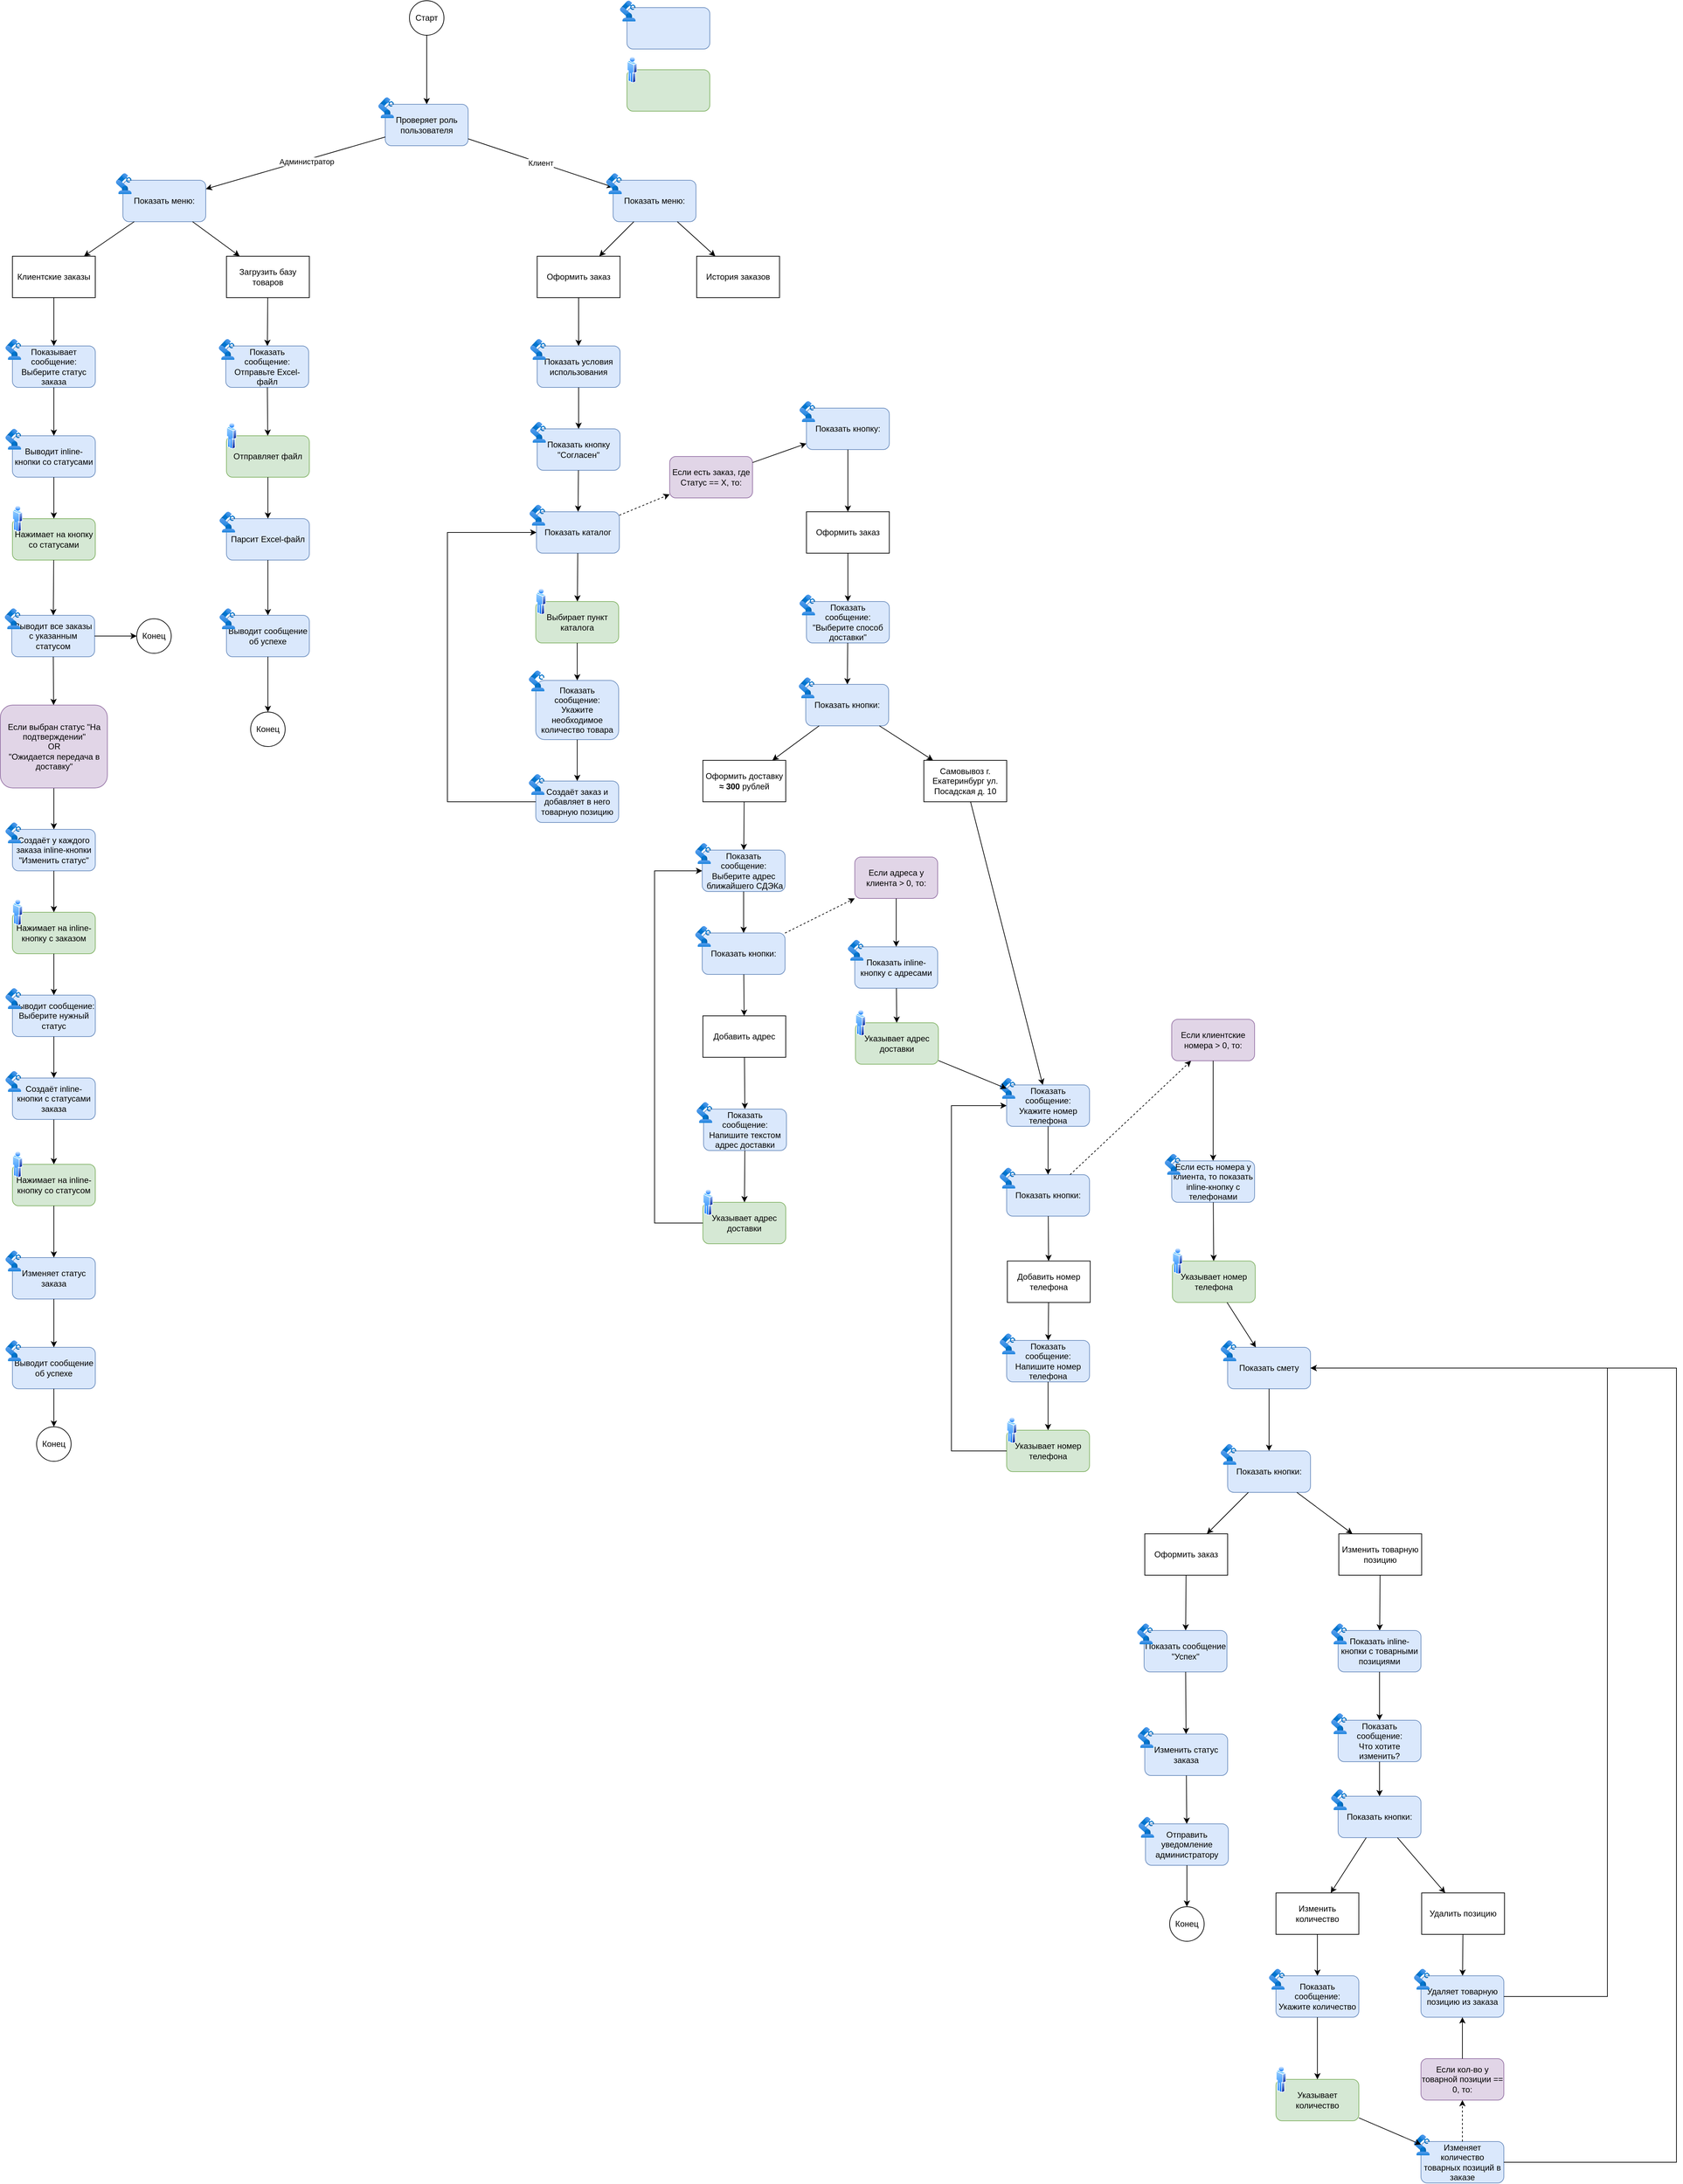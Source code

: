 <mxfile version="24.8.6">
  <diagram name="Page-1" id="HO3tBGFKkPPvOVo4lWaa">
    <mxGraphModel dx="1953" dy="597" grid="1" gridSize="10" guides="1" tooltips="1" connect="1" arrows="1" fold="1" page="1" pageScale="1" pageWidth="850" pageHeight="1100" math="0" shadow="0">
      <root>
        <mxCell id="0" />
        <mxCell id="1" parent="0" />
        <mxCell id="JpmMJfaZ69tF7STD2eXr-15" style="rounded=0;orthogonalLoop=1;jettySize=auto;html=1;" edge="1" parent="1" source="JpmMJfaZ69tF7STD2eXr-1" target="JpmMJfaZ69tF7STD2eXr-2">
          <mxGeometry relative="1" as="geometry" />
        </mxCell>
        <mxCell id="JpmMJfaZ69tF7STD2eXr-1" value="Старт" style="ellipse;whiteSpace=wrap;html=1;aspect=fixed;" vertex="1" parent="1">
          <mxGeometry x="375" y="20" width="50" height="50" as="geometry" />
        </mxCell>
        <mxCell id="JpmMJfaZ69tF7STD2eXr-4" value="" style="group;verticalAlign=middle;" vertex="1" connectable="0" parent="1">
          <mxGeometry x="330" y="160" width="131" height="70" as="geometry" />
        </mxCell>
        <mxCell id="JpmMJfaZ69tF7STD2eXr-2" value="Проверяет роль пользователя" style="rounded=1;whiteSpace=wrap;html=1;fillColor=#dae8fc;strokeColor=#6c8ebf;" vertex="1" parent="JpmMJfaZ69tF7STD2eXr-4">
          <mxGeometry x="10" y="10" width="120" height="60" as="geometry" />
        </mxCell>
        <mxCell id="JpmMJfaZ69tF7STD2eXr-3" value="" style="image;aspect=fixed;html=1;points=[];align=center;fontSize=12;image=img/lib/azure2/other/Defender_Industrial_Robot.svg;" vertex="1" parent="JpmMJfaZ69tF7STD2eXr-4">
          <mxGeometry width="22.54" height="30" as="geometry" />
        </mxCell>
        <mxCell id="JpmMJfaZ69tF7STD2eXr-5" value="" style="group;verticalAlign=middle;" vertex="1" connectable="0" parent="1">
          <mxGeometry x="680" y="20" width="131" height="70" as="geometry" />
        </mxCell>
        <mxCell id="JpmMJfaZ69tF7STD2eXr-6" value="" style="rounded=1;whiteSpace=wrap;html=1;fillColor=#dae8fc;strokeColor=#6c8ebf;" vertex="1" parent="JpmMJfaZ69tF7STD2eXr-5">
          <mxGeometry x="10" y="10" width="120" height="60" as="geometry" />
        </mxCell>
        <mxCell id="JpmMJfaZ69tF7STD2eXr-7" value="" style="image;aspect=fixed;html=1;points=[];align=center;fontSize=12;image=img/lib/azure2/other/Defender_Industrial_Robot.svg;" vertex="1" parent="JpmMJfaZ69tF7STD2eXr-5">
          <mxGeometry width="22.54" height="30" as="geometry" />
        </mxCell>
        <mxCell id="JpmMJfaZ69tF7STD2eXr-12" value="" style="group;verticalAlign=middle;" vertex="1" connectable="0" parent="1">
          <mxGeometry x="690" y="100" width="120" height="80" as="geometry" />
        </mxCell>
        <mxCell id="JpmMJfaZ69tF7STD2eXr-13" value="" style="rounded=1;whiteSpace=wrap;html=1;fillColor=#d5e8d4;strokeColor=#82b366;" vertex="1" parent="JpmMJfaZ69tF7STD2eXr-12">
          <mxGeometry y="20" width="120" height="60" as="geometry" />
        </mxCell>
        <mxCell id="JpmMJfaZ69tF7STD2eXr-14" value="" style="image;aspect=fixed;perimeter=ellipsePerimeter;html=1;align=center;shadow=0;dashed=0;spacingTop=3;image=img/lib/active_directory/user.svg;" vertex="1" parent="JpmMJfaZ69tF7STD2eXr-12">
          <mxGeometry width="14.8" height="40" as="geometry" />
        </mxCell>
        <mxCell id="JpmMJfaZ69tF7STD2eXr-17" style="edgeStyle=none;rounded=0;orthogonalLoop=1;jettySize=auto;html=1;" edge="1" parent="1" source="JpmMJfaZ69tF7STD2eXr-2" target="JpmMJfaZ69tF7STD2eXr-21">
          <mxGeometry relative="1" as="geometry">
            <mxPoint x="269.091" y="280" as="targetPoint" />
          </mxGeometry>
        </mxCell>
        <mxCell id="JpmMJfaZ69tF7STD2eXr-25" value="Администратор" style="edgeLabel;html=1;align=center;verticalAlign=middle;resizable=0;points=[];" vertex="1" connectable="0" parent="JpmMJfaZ69tF7STD2eXr-17">
          <mxGeometry x="-0.116" y="2" relative="1" as="geometry">
            <mxPoint as="offset" />
          </mxGeometry>
        </mxCell>
        <mxCell id="JpmMJfaZ69tF7STD2eXr-19" value="Клиент" style="edgeStyle=none;rounded=0;orthogonalLoop=1;jettySize=auto;html=1;" edge="1" parent="1" source="JpmMJfaZ69tF7STD2eXr-2" target="JpmMJfaZ69tF7STD2eXr-28">
          <mxGeometry relative="1" as="geometry">
            <mxPoint x="516.364" y="280" as="targetPoint" />
          </mxGeometry>
        </mxCell>
        <mxCell id="JpmMJfaZ69tF7STD2eXr-20" value="" style="group;verticalAlign=middle;" vertex="1" connectable="0" parent="1">
          <mxGeometry x="-50" y="270" width="131" height="70" as="geometry" />
        </mxCell>
        <mxCell id="JpmMJfaZ69tF7STD2eXr-21" value="Показать меню:" style="rounded=1;whiteSpace=wrap;html=1;fillColor=#dae8fc;strokeColor=#6c8ebf;" vertex="1" parent="JpmMJfaZ69tF7STD2eXr-20">
          <mxGeometry x="10" y="10" width="120" height="60" as="geometry" />
        </mxCell>
        <mxCell id="JpmMJfaZ69tF7STD2eXr-22" value="" style="image;aspect=fixed;html=1;points=[];align=center;fontSize=12;image=img/lib/azure2/other/Defender_Industrial_Robot.svg;" vertex="1" parent="JpmMJfaZ69tF7STD2eXr-20">
          <mxGeometry width="22.54" height="30" as="geometry" />
        </mxCell>
        <mxCell id="JpmMJfaZ69tF7STD2eXr-253" style="edgeStyle=none;rounded=0;orthogonalLoop=1;jettySize=auto;html=1;" edge="1" parent="1" source="JpmMJfaZ69tF7STD2eXr-24" target="JpmMJfaZ69tF7STD2eXr-251">
          <mxGeometry relative="1" as="geometry" />
        </mxCell>
        <mxCell id="JpmMJfaZ69tF7STD2eXr-24" value="Клиентские заказы" style="rounded=0;whiteSpace=wrap;html=1;" vertex="1" parent="1">
          <mxGeometry x="-200" y="390" width="120" height="60" as="geometry" />
        </mxCell>
        <mxCell id="JpmMJfaZ69tF7STD2eXr-27" value="" style="group;verticalAlign=middle;" vertex="1" connectable="0" parent="1">
          <mxGeometry x="660" y="270" width="131" height="70" as="geometry" />
        </mxCell>
        <mxCell id="JpmMJfaZ69tF7STD2eXr-28" value="Показать меню:" style="rounded=1;whiteSpace=wrap;html=1;fillColor=#dae8fc;strokeColor=#6c8ebf;" vertex="1" parent="JpmMJfaZ69tF7STD2eXr-27">
          <mxGeometry x="10" y="10" width="120" height="60" as="geometry" />
        </mxCell>
        <mxCell id="JpmMJfaZ69tF7STD2eXr-29" value="" style="image;aspect=fixed;html=1;points=[];align=center;fontSize=12;image=img/lib/azure2/other/Defender_Industrial_Robot.svg;" vertex="1" parent="JpmMJfaZ69tF7STD2eXr-27">
          <mxGeometry width="22.54" height="30" as="geometry" />
        </mxCell>
        <mxCell id="JpmMJfaZ69tF7STD2eXr-232" style="edgeStyle=none;rounded=0;orthogonalLoop=1;jettySize=auto;html=1;" edge="1" parent="1" source="JpmMJfaZ69tF7STD2eXr-30" target="JpmMJfaZ69tF7STD2eXr-230">
          <mxGeometry relative="1" as="geometry" />
        </mxCell>
        <mxCell id="JpmMJfaZ69tF7STD2eXr-30" value="Загрузить базу товаров" style="rounded=0;whiteSpace=wrap;html=1;" vertex="1" parent="1">
          <mxGeometry x="110" y="390" width="120" height="60" as="geometry" />
        </mxCell>
        <mxCell id="JpmMJfaZ69tF7STD2eXr-31" style="edgeStyle=none;rounded=0;orthogonalLoop=1;jettySize=auto;html=1;" edge="1" parent="1" source="JpmMJfaZ69tF7STD2eXr-21" target="JpmMJfaZ69tF7STD2eXr-24">
          <mxGeometry relative="1" as="geometry" />
        </mxCell>
        <mxCell id="JpmMJfaZ69tF7STD2eXr-32" style="edgeStyle=none;rounded=0;orthogonalLoop=1;jettySize=auto;html=1;" edge="1" parent="1" source="JpmMJfaZ69tF7STD2eXr-21" target="JpmMJfaZ69tF7STD2eXr-30">
          <mxGeometry relative="1" as="geometry" />
        </mxCell>
        <mxCell id="JpmMJfaZ69tF7STD2eXr-43" style="edgeStyle=none;rounded=0;orthogonalLoop=1;jettySize=auto;html=1;" edge="1" parent="1" source="JpmMJfaZ69tF7STD2eXr-34" target="JpmMJfaZ69tF7STD2eXr-40">
          <mxGeometry relative="1" as="geometry" />
        </mxCell>
        <mxCell id="JpmMJfaZ69tF7STD2eXr-34" value="Оформить заказ" style="rounded=0;whiteSpace=wrap;html=1;" vertex="1" parent="1">
          <mxGeometry x="560" y="390" width="120" height="60" as="geometry" />
        </mxCell>
        <mxCell id="JpmMJfaZ69tF7STD2eXr-35" value="История заказов" style="rounded=0;whiteSpace=wrap;html=1;" vertex="1" parent="1">
          <mxGeometry x="791" y="390" width="120" height="60" as="geometry" />
        </mxCell>
        <mxCell id="JpmMJfaZ69tF7STD2eXr-36" style="edgeStyle=none;rounded=0;orthogonalLoop=1;jettySize=auto;html=1;" edge="1" parent="1" source="JpmMJfaZ69tF7STD2eXr-28" target="JpmMJfaZ69tF7STD2eXr-34">
          <mxGeometry relative="1" as="geometry" />
        </mxCell>
        <mxCell id="JpmMJfaZ69tF7STD2eXr-38" style="edgeStyle=none;rounded=0;orthogonalLoop=1;jettySize=auto;html=1;" edge="1" parent="1" source="JpmMJfaZ69tF7STD2eXr-28" target="JpmMJfaZ69tF7STD2eXr-35">
          <mxGeometry relative="1" as="geometry" />
        </mxCell>
        <mxCell id="JpmMJfaZ69tF7STD2eXr-39" value="" style="group;verticalAlign=middle;" vertex="1" connectable="0" parent="1">
          <mxGeometry x="550" y="510" width="131" height="70" as="geometry" />
        </mxCell>
        <mxCell id="JpmMJfaZ69tF7STD2eXr-40" value="Показать условия использования" style="rounded=1;whiteSpace=wrap;html=1;fillColor=#dae8fc;strokeColor=#6c8ebf;" vertex="1" parent="JpmMJfaZ69tF7STD2eXr-39">
          <mxGeometry x="10" y="10" width="120" height="60" as="geometry" />
        </mxCell>
        <mxCell id="JpmMJfaZ69tF7STD2eXr-41" value="" style="image;aspect=fixed;html=1;points=[];align=center;fontSize=12;image=img/lib/azure2/other/Defender_Industrial_Robot.svg;" vertex="1" parent="JpmMJfaZ69tF7STD2eXr-39">
          <mxGeometry width="22.54" height="30" as="geometry" />
        </mxCell>
        <mxCell id="JpmMJfaZ69tF7STD2eXr-44" value="" style="group;verticalAlign=middle;" vertex="1" connectable="0" parent="1">
          <mxGeometry x="550" y="630" width="131" height="70" as="geometry" />
        </mxCell>
        <mxCell id="JpmMJfaZ69tF7STD2eXr-45" value="Показать кнопку &quot;Согласен&quot;" style="rounded=1;whiteSpace=wrap;html=1;fillColor=#dae8fc;strokeColor=#6c8ebf;" vertex="1" parent="JpmMJfaZ69tF7STD2eXr-44">
          <mxGeometry x="10" y="10" width="120" height="60" as="geometry" />
        </mxCell>
        <mxCell id="JpmMJfaZ69tF7STD2eXr-46" value="" style="image;aspect=fixed;html=1;points=[];align=center;fontSize=12;image=img/lib/azure2/other/Defender_Industrial_Robot.svg;" vertex="1" parent="JpmMJfaZ69tF7STD2eXr-44">
          <mxGeometry width="22.54" height="30" as="geometry" />
        </mxCell>
        <mxCell id="JpmMJfaZ69tF7STD2eXr-47" style="edgeStyle=none;rounded=0;orthogonalLoop=1;jettySize=auto;html=1;" edge="1" parent="1" source="JpmMJfaZ69tF7STD2eXr-40" target="JpmMJfaZ69tF7STD2eXr-45">
          <mxGeometry relative="1" as="geometry" />
        </mxCell>
        <mxCell id="JpmMJfaZ69tF7STD2eXr-48" value="" style="group;verticalAlign=middle;" vertex="1" connectable="0" parent="1">
          <mxGeometry x="549" y="750" width="131" height="70" as="geometry" />
        </mxCell>
        <mxCell id="JpmMJfaZ69tF7STD2eXr-49" value="Показать каталог" style="rounded=1;whiteSpace=wrap;html=1;fillColor=#dae8fc;strokeColor=#6c8ebf;" vertex="1" parent="JpmMJfaZ69tF7STD2eXr-48">
          <mxGeometry x="10" y="10" width="120" height="60" as="geometry" />
        </mxCell>
        <mxCell id="JpmMJfaZ69tF7STD2eXr-50" value="" style="image;aspect=fixed;html=1;points=[];align=center;fontSize=12;image=img/lib/azure2/other/Defender_Industrial_Robot.svg;" vertex="1" parent="JpmMJfaZ69tF7STD2eXr-48">
          <mxGeometry width="22.54" height="30" as="geometry" />
        </mxCell>
        <mxCell id="JpmMJfaZ69tF7STD2eXr-51" style="edgeStyle=none;rounded=0;orthogonalLoop=1;jettySize=auto;html=1;" edge="1" parent="1" source="JpmMJfaZ69tF7STD2eXr-45" target="JpmMJfaZ69tF7STD2eXr-49">
          <mxGeometry relative="1" as="geometry" />
        </mxCell>
        <mxCell id="JpmMJfaZ69tF7STD2eXr-52" value="" style="group;verticalAlign=middle;" vertex="1" connectable="0" parent="1">
          <mxGeometry x="558" y="870" width="120" height="80" as="geometry" />
        </mxCell>
        <mxCell id="JpmMJfaZ69tF7STD2eXr-53" value="Выбирает пункт каталога" style="rounded=1;whiteSpace=wrap;html=1;fillColor=#d5e8d4;strokeColor=#82b366;" vertex="1" parent="JpmMJfaZ69tF7STD2eXr-52">
          <mxGeometry y="20" width="120" height="60" as="geometry" />
        </mxCell>
        <mxCell id="JpmMJfaZ69tF7STD2eXr-54" value="" style="image;aspect=fixed;perimeter=ellipsePerimeter;html=1;align=center;shadow=0;dashed=0;spacingTop=3;image=img/lib/active_directory/user.svg;" vertex="1" parent="JpmMJfaZ69tF7STD2eXr-52">
          <mxGeometry width="14.8" height="40" as="geometry" />
        </mxCell>
        <mxCell id="JpmMJfaZ69tF7STD2eXr-55" style="edgeStyle=none;rounded=0;orthogonalLoop=1;jettySize=auto;html=1;" edge="1" parent="1" source="JpmMJfaZ69tF7STD2eXr-49" target="JpmMJfaZ69tF7STD2eXr-53">
          <mxGeometry relative="1" as="geometry">
            <mxPoint x="619" y="890" as="targetPoint" />
          </mxGeometry>
        </mxCell>
        <mxCell id="JpmMJfaZ69tF7STD2eXr-56" value="" style="group;verticalAlign=middle;" vertex="1" connectable="0" parent="1">
          <mxGeometry x="548" y="990" width="131" height="100" as="geometry" />
        </mxCell>
        <mxCell id="JpmMJfaZ69tF7STD2eXr-57" value="&lt;div&gt;Показать сообщение:&lt;/div&gt;&lt;div&gt;Укажите необходимое количество товара&lt;br&gt;&lt;/div&gt;" style="rounded=1;whiteSpace=wrap;html=1;fillColor=#dae8fc;strokeColor=#6c8ebf;" vertex="1" parent="JpmMJfaZ69tF7STD2eXr-56">
          <mxGeometry x="10" y="14.286" width="120" height="85.714" as="geometry" />
        </mxCell>
        <mxCell id="JpmMJfaZ69tF7STD2eXr-58" value="" style="image;aspect=fixed;html=1;points=[];align=center;fontSize=12;image=img/lib/azure2/other/Defender_Industrial_Robot.svg;" vertex="1" parent="JpmMJfaZ69tF7STD2eXr-56">
          <mxGeometry width="22.54" height="30" as="geometry" />
        </mxCell>
        <mxCell id="JpmMJfaZ69tF7STD2eXr-59" style="edgeStyle=none;rounded=0;orthogonalLoop=1;jettySize=auto;html=1;" edge="1" parent="1" source="JpmMJfaZ69tF7STD2eXr-53" target="JpmMJfaZ69tF7STD2eXr-57">
          <mxGeometry relative="1" as="geometry" />
        </mxCell>
        <mxCell id="JpmMJfaZ69tF7STD2eXr-60" value="" style="group;verticalAlign=middle;" vertex="1" connectable="0" parent="1">
          <mxGeometry x="548" y="1140" width="131" height="70" as="geometry" />
        </mxCell>
        <mxCell id="JpmMJfaZ69tF7STD2eXr-61" value="Создаёт заказ и добавляет в него товарную позицию" style="rounded=1;whiteSpace=wrap;html=1;fillColor=#dae8fc;strokeColor=#6c8ebf;" vertex="1" parent="JpmMJfaZ69tF7STD2eXr-60">
          <mxGeometry x="10" y="10" width="120" height="60" as="geometry" />
        </mxCell>
        <mxCell id="JpmMJfaZ69tF7STD2eXr-62" value="" style="image;aspect=fixed;html=1;points=[];align=center;fontSize=12;image=img/lib/azure2/other/Defender_Industrial_Robot.svg;" vertex="1" parent="JpmMJfaZ69tF7STD2eXr-60">
          <mxGeometry width="22.54" height="30" as="geometry" />
        </mxCell>
        <mxCell id="JpmMJfaZ69tF7STD2eXr-63" style="edgeStyle=none;rounded=0;orthogonalLoop=1;jettySize=auto;html=1;" edge="1" parent="1" source="JpmMJfaZ69tF7STD2eXr-57" target="JpmMJfaZ69tF7STD2eXr-61">
          <mxGeometry relative="1" as="geometry" />
        </mxCell>
        <mxCell id="JpmMJfaZ69tF7STD2eXr-68" value="" style="group;verticalAlign=middle;" vertex="1" connectable="0" parent="1">
          <mxGeometry x="940" y="600" width="131" height="70" as="geometry" />
        </mxCell>
        <mxCell id="JpmMJfaZ69tF7STD2eXr-69" value="Показать кнопку:" style="rounded=1;whiteSpace=wrap;html=1;fillColor=#dae8fc;strokeColor=#6c8ebf;" vertex="1" parent="JpmMJfaZ69tF7STD2eXr-68">
          <mxGeometry x="10" y="10" width="120" height="60" as="geometry" />
        </mxCell>
        <mxCell id="JpmMJfaZ69tF7STD2eXr-70" value="" style="image;aspect=fixed;html=1;points=[];align=center;fontSize=12;image=img/lib/azure2/other/Defender_Industrial_Robot.svg;" vertex="1" parent="JpmMJfaZ69tF7STD2eXr-68">
          <mxGeometry width="22.54" height="30" as="geometry" />
        </mxCell>
        <mxCell id="JpmMJfaZ69tF7STD2eXr-71" style="edgeStyle=none;rounded=0;orthogonalLoop=1;jettySize=auto;html=1;horizontal=1;dashed=1;" edge="1" parent="1" source="JpmMJfaZ69tF7STD2eXr-49" target="JpmMJfaZ69tF7STD2eXr-207">
          <mxGeometry relative="1" as="geometry" />
        </mxCell>
        <mxCell id="JpmMJfaZ69tF7STD2eXr-78" style="edgeStyle=none;rounded=0;orthogonalLoop=1;jettySize=auto;html=1;" edge="1" parent="1" source="JpmMJfaZ69tF7STD2eXr-72" target="JpmMJfaZ69tF7STD2eXr-76">
          <mxGeometry relative="1" as="geometry" />
        </mxCell>
        <mxCell id="JpmMJfaZ69tF7STD2eXr-72" value="Оформить заказ" style="rounded=0;whiteSpace=wrap;html=1;" vertex="1" parent="1">
          <mxGeometry x="950" y="760" width="120" height="60" as="geometry" />
        </mxCell>
        <mxCell id="JpmMJfaZ69tF7STD2eXr-73" style="edgeStyle=none;rounded=0;orthogonalLoop=1;jettySize=auto;html=1;" edge="1" parent="1" source="JpmMJfaZ69tF7STD2eXr-69" target="JpmMJfaZ69tF7STD2eXr-72">
          <mxGeometry relative="1" as="geometry" />
        </mxCell>
        <mxCell id="JpmMJfaZ69tF7STD2eXr-74" style="edgeStyle=orthogonalEdgeStyle;rounded=0;orthogonalLoop=1;jettySize=auto;html=1;" edge="1" parent="1" source="JpmMJfaZ69tF7STD2eXr-61" target="JpmMJfaZ69tF7STD2eXr-49">
          <mxGeometry relative="1" as="geometry">
            <Array as="points">
              <mxPoint x="430" y="1180" />
              <mxPoint x="430" y="790" />
            </Array>
          </mxGeometry>
        </mxCell>
        <mxCell id="JpmMJfaZ69tF7STD2eXr-75" value="" style="group;verticalAlign=middle;" vertex="1" connectable="0" parent="1">
          <mxGeometry x="940" y="880" width="131" height="70" as="geometry" />
        </mxCell>
        <mxCell id="JpmMJfaZ69tF7STD2eXr-76" value="Показать сообщение:&lt;br&gt;&quot;Выберите способ доставки&quot;" style="rounded=1;whiteSpace=wrap;html=1;fillColor=#dae8fc;strokeColor=#6c8ebf;" vertex="1" parent="JpmMJfaZ69tF7STD2eXr-75">
          <mxGeometry x="10" y="10" width="120" height="60" as="geometry" />
        </mxCell>
        <mxCell id="JpmMJfaZ69tF7STD2eXr-77" value="" style="image;aspect=fixed;html=1;points=[];align=center;fontSize=12;image=img/lib/azure2/other/Defender_Industrial_Robot.svg;" vertex="1" parent="JpmMJfaZ69tF7STD2eXr-75">
          <mxGeometry width="22.54" height="30" as="geometry" />
        </mxCell>
        <mxCell id="JpmMJfaZ69tF7STD2eXr-103" style="edgeStyle=none;rounded=0;orthogonalLoop=1;jettySize=auto;html=1;" edge="1" parent="1" source="JpmMJfaZ69tF7STD2eXr-79" target="JpmMJfaZ69tF7STD2eXr-101">
          <mxGeometry relative="1" as="geometry" />
        </mxCell>
        <mxCell id="JpmMJfaZ69tF7STD2eXr-79" value="Добавить адрес" style="rounded=0;whiteSpace=wrap;html=1;" vertex="1" parent="1">
          <mxGeometry x="800" y="1490" width="120" height="60" as="geometry" />
        </mxCell>
        <mxCell id="JpmMJfaZ69tF7STD2eXr-82" value="" style="group;verticalAlign=middle;" vertex="1" connectable="0" parent="1">
          <mxGeometry x="1010" y="1380" width="131" height="70" as="geometry" />
        </mxCell>
        <mxCell id="JpmMJfaZ69tF7STD2eXr-83" value="Показать inline-кнопку с адресами" style="rounded=1;whiteSpace=wrap;html=1;fillColor=#dae8fc;strokeColor=#6c8ebf;" vertex="1" parent="JpmMJfaZ69tF7STD2eXr-82">
          <mxGeometry x="10" y="10" width="120" height="60" as="geometry" />
        </mxCell>
        <mxCell id="JpmMJfaZ69tF7STD2eXr-84" value="" style="image;aspect=fixed;html=1;points=[];align=center;fontSize=12;image=img/lib/azure2/other/Defender_Industrial_Robot.svg;" vertex="1" parent="JpmMJfaZ69tF7STD2eXr-82">
          <mxGeometry width="22.54" height="30" as="geometry" />
        </mxCell>
        <mxCell id="JpmMJfaZ69tF7STD2eXr-86" value="" style="group;verticalAlign=middle;" vertex="1" connectable="0" parent="1">
          <mxGeometry x="939" y="1000" width="131" height="70" as="geometry" />
        </mxCell>
        <mxCell id="JpmMJfaZ69tF7STD2eXr-87" value="Показать кнопки:" style="rounded=1;whiteSpace=wrap;html=1;fillColor=#dae8fc;strokeColor=#6c8ebf;" vertex="1" parent="JpmMJfaZ69tF7STD2eXr-86">
          <mxGeometry x="10" y="10" width="120" height="60" as="geometry" />
        </mxCell>
        <mxCell id="JpmMJfaZ69tF7STD2eXr-88" value="" style="image;aspect=fixed;html=1;points=[];align=center;fontSize=12;image=img/lib/azure2/other/Defender_Industrial_Robot.svg;" vertex="1" parent="JpmMJfaZ69tF7STD2eXr-86">
          <mxGeometry width="22.54" height="30" as="geometry" />
        </mxCell>
        <mxCell id="JpmMJfaZ69tF7STD2eXr-89" style="edgeStyle=none;rounded=0;orthogonalLoop=1;jettySize=auto;html=1;" edge="1" parent="1" source="JpmMJfaZ69tF7STD2eXr-76" target="JpmMJfaZ69tF7STD2eXr-87">
          <mxGeometry relative="1" as="geometry" />
        </mxCell>
        <mxCell id="JpmMJfaZ69tF7STD2eXr-130" style="edgeStyle=none;rounded=0;orthogonalLoop=1;jettySize=auto;html=1;" edge="1" parent="1" source="JpmMJfaZ69tF7STD2eXr-90" target="JpmMJfaZ69tF7STD2eXr-123">
          <mxGeometry relative="1" as="geometry" />
        </mxCell>
        <mxCell id="JpmMJfaZ69tF7STD2eXr-90" value="Самовывоз г. Екатеринбург ул. Посадская д. 10" style="rounded=0;whiteSpace=wrap;html=1;" vertex="1" parent="1">
          <mxGeometry x="1120" y="1120" width="120" height="60" as="geometry" />
        </mxCell>
        <mxCell id="JpmMJfaZ69tF7STD2eXr-91" style="edgeStyle=none;rounded=0;orthogonalLoop=1;jettySize=auto;html=1;" edge="1" parent="1" source="JpmMJfaZ69tF7STD2eXr-87" target="JpmMJfaZ69tF7STD2eXr-90">
          <mxGeometry relative="1" as="geometry" />
        </mxCell>
        <mxCell id="JpmMJfaZ69tF7STD2eXr-98" style="edgeStyle=none;rounded=0;orthogonalLoop=1;jettySize=auto;html=1;" edge="1" parent="1" source="JpmMJfaZ69tF7STD2eXr-92" target="JpmMJfaZ69tF7STD2eXr-112">
          <mxGeometry relative="1" as="geometry" />
        </mxCell>
        <mxCell id="JpmMJfaZ69tF7STD2eXr-92" value="&lt;div&gt;Оформить доставку&lt;/div&gt;&lt;div&gt;&lt;span lang=&quot;ru&quot; class=&quot;BxUVEf ILfuVd&quot;&gt;&lt;span class=&quot;hgKElc&quot;&gt;&lt;b&gt;≈ 300 &lt;/b&gt;рублей&lt;b&gt;&lt;br&gt;&lt;/b&gt;&lt;/span&gt;&lt;/span&gt;&lt;/div&gt;" style="rounded=0;whiteSpace=wrap;html=1;" vertex="1" parent="1">
          <mxGeometry x="800" y="1120" width="120" height="60" as="geometry" />
        </mxCell>
        <mxCell id="JpmMJfaZ69tF7STD2eXr-93" style="edgeStyle=none;rounded=0;orthogonalLoop=1;jettySize=auto;html=1;" edge="1" parent="1" source="JpmMJfaZ69tF7STD2eXr-87" target="JpmMJfaZ69tF7STD2eXr-92">
          <mxGeometry relative="1" as="geometry" />
        </mxCell>
        <mxCell id="JpmMJfaZ69tF7STD2eXr-94" value="" style="group;verticalAlign=middle;" vertex="1" connectable="0" parent="1">
          <mxGeometry x="789" y="1360" width="131" height="70" as="geometry" />
        </mxCell>
        <mxCell id="JpmMJfaZ69tF7STD2eXr-95" value="Показать кнопки:" style="rounded=1;whiteSpace=wrap;html=1;fillColor=#dae8fc;strokeColor=#6c8ebf;" vertex="1" parent="JpmMJfaZ69tF7STD2eXr-94">
          <mxGeometry x="10" y="10" width="120" height="60" as="geometry" />
        </mxCell>
        <mxCell id="JpmMJfaZ69tF7STD2eXr-96" value="" style="image;aspect=fixed;html=1;points=[];align=center;fontSize=12;image=img/lib/azure2/other/Defender_Industrial_Robot.svg;" vertex="1" parent="JpmMJfaZ69tF7STD2eXr-94">
          <mxGeometry width="22.54" height="30" as="geometry" />
        </mxCell>
        <mxCell id="JpmMJfaZ69tF7STD2eXr-97" style="edgeStyle=none;rounded=0;orthogonalLoop=1;jettySize=auto;html=1;dashed=1;" edge="1" parent="1" source="JpmMJfaZ69tF7STD2eXr-95" target="JpmMJfaZ69tF7STD2eXr-210">
          <mxGeometry relative="1" as="geometry" />
        </mxCell>
        <mxCell id="JpmMJfaZ69tF7STD2eXr-99" style="edgeStyle=none;rounded=0;orthogonalLoop=1;jettySize=auto;html=1;" edge="1" parent="1" source="JpmMJfaZ69tF7STD2eXr-95" target="JpmMJfaZ69tF7STD2eXr-79">
          <mxGeometry relative="1" as="geometry" />
        </mxCell>
        <mxCell id="JpmMJfaZ69tF7STD2eXr-100" value="" style="group;verticalAlign=middle;" vertex="1" connectable="0" parent="1">
          <mxGeometry x="791" y="1615" width="131" height="70" as="geometry" />
        </mxCell>
        <mxCell id="JpmMJfaZ69tF7STD2eXr-101" value="&lt;div&gt;Показать сообщение:&lt;/div&gt;&lt;div&gt;Напишите текстом адрес доставки&lt;br&gt;&lt;/div&gt;" style="rounded=1;whiteSpace=wrap;html=1;fillColor=#dae8fc;strokeColor=#6c8ebf;" vertex="1" parent="JpmMJfaZ69tF7STD2eXr-100">
          <mxGeometry x="10" y="10" width="120" height="60" as="geometry" />
        </mxCell>
        <mxCell id="JpmMJfaZ69tF7STD2eXr-102" value="" style="image;aspect=fixed;html=1;points=[];align=center;fontSize=12;image=img/lib/azure2/other/Defender_Industrial_Robot.svg;" vertex="1" parent="JpmMJfaZ69tF7STD2eXr-100">
          <mxGeometry width="22.54" height="30" as="geometry" />
        </mxCell>
        <mxCell id="JpmMJfaZ69tF7STD2eXr-104" value="" style="group;verticalAlign=middle;" vertex="1" connectable="0" parent="1">
          <mxGeometry x="800" y="1740" width="120" height="80" as="geometry" />
        </mxCell>
        <mxCell id="JpmMJfaZ69tF7STD2eXr-105" value="Указывает адрес доставки" style="rounded=1;whiteSpace=wrap;html=1;fillColor=#d5e8d4;strokeColor=#82b366;" vertex="1" parent="JpmMJfaZ69tF7STD2eXr-104">
          <mxGeometry y="20" width="120" height="60" as="geometry" />
        </mxCell>
        <mxCell id="JpmMJfaZ69tF7STD2eXr-106" value="" style="image;aspect=fixed;perimeter=ellipsePerimeter;html=1;align=center;shadow=0;dashed=0;spacingTop=3;image=img/lib/active_directory/user.svg;" vertex="1" parent="JpmMJfaZ69tF7STD2eXr-104">
          <mxGeometry width="14.8" height="40" as="geometry" />
        </mxCell>
        <mxCell id="JpmMJfaZ69tF7STD2eXr-107" style="edgeStyle=none;rounded=0;orthogonalLoop=1;jettySize=auto;html=1;" edge="1" parent="1" source="JpmMJfaZ69tF7STD2eXr-101" target="JpmMJfaZ69tF7STD2eXr-105">
          <mxGeometry relative="1" as="geometry" />
        </mxCell>
        <mxCell id="JpmMJfaZ69tF7STD2eXr-111" value="" style="group;verticalAlign=middle;" vertex="1" connectable="0" parent="1">
          <mxGeometry x="789" y="1240" width="131" height="70" as="geometry" />
        </mxCell>
        <mxCell id="JpmMJfaZ69tF7STD2eXr-112" value="&lt;div&gt;Показать сообщение:&lt;/div&gt;&lt;div&gt;Выберите адрес&lt;br&gt;&lt;/div&gt;&amp;nbsp;ближайшего СДЭКа" style="rounded=1;whiteSpace=wrap;html=1;fillColor=#dae8fc;strokeColor=#6c8ebf;" vertex="1" parent="JpmMJfaZ69tF7STD2eXr-111">
          <mxGeometry x="10" y="10" width="120" height="60" as="geometry" />
        </mxCell>
        <mxCell id="JpmMJfaZ69tF7STD2eXr-113" value="" style="image;aspect=fixed;html=1;points=[];align=center;fontSize=12;image=img/lib/azure2/other/Defender_Industrial_Robot.svg;" vertex="1" parent="JpmMJfaZ69tF7STD2eXr-111">
          <mxGeometry width="22.54" height="30" as="geometry" />
        </mxCell>
        <mxCell id="JpmMJfaZ69tF7STD2eXr-114" style="edgeStyle=none;rounded=0;orthogonalLoop=1;jettySize=auto;html=1;" edge="1" parent="1" source="JpmMJfaZ69tF7STD2eXr-112" target="JpmMJfaZ69tF7STD2eXr-95">
          <mxGeometry relative="1" as="geometry" />
        </mxCell>
        <mxCell id="JpmMJfaZ69tF7STD2eXr-116" style="edgeStyle=orthogonalEdgeStyle;rounded=0;orthogonalLoop=1;jettySize=auto;html=1;" edge="1" parent="1" source="JpmMJfaZ69tF7STD2eXr-105" target="JpmMJfaZ69tF7STD2eXr-112">
          <mxGeometry relative="1" as="geometry">
            <Array as="points">
              <mxPoint x="730" y="1790" />
              <mxPoint x="730" y="1280" />
            </Array>
          </mxGeometry>
        </mxCell>
        <mxCell id="JpmMJfaZ69tF7STD2eXr-117" value="" style="group;verticalAlign=middle;" vertex="1" connectable="0" parent="1">
          <mxGeometry x="1021" y="1480" width="120" height="80" as="geometry" />
        </mxCell>
        <mxCell id="JpmMJfaZ69tF7STD2eXr-118" value="Указывает адрес доставки" style="rounded=1;whiteSpace=wrap;html=1;fillColor=#d5e8d4;strokeColor=#82b366;" vertex="1" parent="JpmMJfaZ69tF7STD2eXr-117">
          <mxGeometry y="20" width="120" height="60" as="geometry" />
        </mxCell>
        <mxCell id="JpmMJfaZ69tF7STD2eXr-119" value="" style="image;aspect=fixed;perimeter=ellipsePerimeter;html=1;align=center;shadow=0;dashed=0;spacingTop=3;image=img/lib/active_directory/user.svg;" vertex="1" parent="JpmMJfaZ69tF7STD2eXr-117">
          <mxGeometry width="14.8" height="40" as="geometry" />
        </mxCell>
        <mxCell id="JpmMJfaZ69tF7STD2eXr-121" style="edgeStyle=none;rounded=0;orthogonalLoop=1;jettySize=auto;html=1;" edge="1" parent="1" source="JpmMJfaZ69tF7STD2eXr-83" target="JpmMJfaZ69tF7STD2eXr-118">
          <mxGeometry relative="1" as="geometry" />
        </mxCell>
        <mxCell id="JpmMJfaZ69tF7STD2eXr-122" value="" style="group;verticalAlign=middle;" vertex="1" connectable="0" parent="1">
          <mxGeometry x="1229.94" y="1580" width="131" height="70" as="geometry" />
        </mxCell>
        <mxCell id="JpmMJfaZ69tF7STD2eXr-123" value="&lt;div&gt;Показать сообщение:&lt;/div&gt;&lt;div&gt;Укажите номер телефона&lt;br&gt;&lt;/div&gt;" style="rounded=1;whiteSpace=wrap;html=1;fillColor=#dae8fc;strokeColor=#6c8ebf;" vertex="1" parent="JpmMJfaZ69tF7STD2eXr-122">
          <mxGeometry x="10" y="10" width="120" height="60" as="geometry" />
        </mxCell>
        <mxCell id="JpmMJfaZ69tF7STD2eXr-124" value="" style="image;aspect=fixed;html=1;points=[];align=center;fontSize=12;image=img/lib/azure2/other/Defender_Industrial_Robot.svg;" vertex="1" parent="JpmMJfaZ69tF7STD2eXr-122">
          <mxGeometry width="22.54" height="30" as="geometry" />
        </mxCell>
        <mxCell id="JpmMJfaZ69tF7STD2eXr-125" value="" style="group;verticalAlign=middle;" vertex="1" connectable="0" parent="1">
          <mxGeometry x="1229.94" y="1710" width="131" height="70" as="geometry" />
        </mxCell>
        <mxCell id="JpmMJfaZ69tF7STD2eXr-126" value="Показать кнопки:" style="rounded=1;whiteSpace=wrap;html=1;fillColor=#dae8fc;strokeColor=#6c8ebf;" vertex="1" parent="JpmMJfaZ69tF7STD2eXr-125">
          <mxGeometry x="10" y="10" width="120" height="60" as="geometry" />
        </mxCell>
        <mxCell id="JpmMJfaZ69tF7STD2eXr-127" value="" style="image;aspect=fixed;html=1;points=[];align=center;fontSize=12;image=img/lib/azure2/other/Defender_Industrial_Robot.svg;" vertex="1" parent="JpmMJfaZ69tF7STD2eXr-125">
          <mxGeometry width="22.54" height="30" as="geometry" />
        </mxCell>
        <mxCell id="JpmMJfaZ69tF7STD2eXr-128" style="edgeStyle=none;rounded=0;orthogonalLoop=1;jettySize=auto;html=1;" edge="1" parent="1" source="JpmMJfaZ69tF7STD2eXr-118" target="JpmMJfaZ69tF7STD2eXr-123">
          <mxGeometry relative="1" as="geometry" />
        </mxCell>
        <mxCell id="JpmMJfaZ69tF7STD2eXr-129" style="edgeStyle=none;rounded=0;orthogonalLoop=1;jettySize=auto;html=1;" edge="1" parent="1" source="JpmMJfaZ69tF7STD2eXr-123" target="JpmMJfaZ69tF7STD2eXr-126">
          <mxGeometry relative="1" as="geometry" />
        </mxCell>
        <mxCell id="JpmMJfaZ69tF7STD2eXr-144" style="edgeStyle=none;rounded=0;orthogonalLoop=1;jettySize=auto;html=1;" edge="1" parent="1" source="JpmMJfaZ69tF7STD2eXr-132" target="JpmMJfaZ69tF7STD2eXr-139">
          <mxGeometry relative="1" as="geometry" />
        </mxCell>
        <mxCell id="JpmMJfaZ69tF7STD2eXr-132" value="Добавить номер телефона" style="rounded=0;whiteSpace=wrap;html=1;" vertex="1" parent="1">
          <mxGeometry x="1240.94" y="1845" width="120" height="60" as="geometry" />
        </mxCell>
        <mxCell id="JpmMJfaZ69tF7STD2eXr-133" style="edgeStyle=none;rounded=0;orthogonalLoop=1;jettySize=auto;html=1;" edge="1" parent="1" source="JpmMJfaZ69tF7STD2eXr-126" target="JpmMJfaZ69tF7STD2eXr-132">
          <mxGeometry relative="1" as="geometry" />
        </mxCell>
        <mxCell id="JpmMJfaZ69tF7STD2eXr-134" value="" style="group;verticalAlign=middle;" vertex="1" connectable="0" parent="1">
          <mxGeometry x="1469" y="1690" width="131" height="70" as="geometry" />
        </mxCell>
        <mxCell id="JpmMJfaZ69tF7STD2eXr-135" value="Если есть номера у клиента, то показать inline-кнопку с телефонами" style="rounded=1;whiteSpace=wrap;html=1;fillColor=#dae8fc;strokeColor=#6c8ebf;" vertex="1" parent="JpmMJfaZ69tF7STD2eXr-134">
          <mxGeometry x="10" y="10" width="120" height="60" as="geometry" />
        </mxCell>
        <mxCell id="JpmMJfaZ69tF7STD2eXr-136" value="" style="image;aspect=fixed;html=1;points=[];align=center;fontSize=12;image=img/lib/azure2/other/Defender_Industrial_Robot.svg;" vertex="1" parent="JpmMJfaZ69tF7STD2eXr-134">
          <mxGeometry width="22.54" height="30" as="geometry" />
        </mxCell>
        <mxCell id="JpmMJfaZ69tF7STD2eXr-137" style="edgeStyle=none;rounded=0;orthogonalLoop=1;jettySize=auto;html=1;dashed=1;" edge="1" parent="1" source="JpmMJfaZ69tF7STD2eXr-126" target="JpmMJfaZ69tF7STD2eXr-213">
          <mxGeometry relative="1" as="geometry" />
        </mxCell>
        <mxCell id="JpmMJfaZ69tF7STD2eXr-138" value="" style="group;verticalAlign=middle;" vertex="1" connectable="0" parent="1">
          <mxGeometry x="1229.94" y="1950" width="131" height="70" as="geometry" />
        </mxCell>
        <mxCell id="JpmMJfaZ69tF7STD2eXr-139" value="&lt;div&gt;Показать сообщение:&lt;/div&gt;&lt;div&gt;Напишите номер телефона&lt;br&gt;&lt;/div&gt;" style="rounded=1;whiteSpace=wrap;html=1;fillColor=#dae8fc;strokeColor=#6c8ebf;" vertex="1" parent="JpmMJfaZ69tF7STD2eXr-138">
          <mxGeometry x="10" y="10" width="120" height="60" as="geometry" />
        </mxCell>
        <mxCell id="JpmMJfaZ69tF7STD2eXr-140" value="" style="image;aspect=fixed;html=1;points=[];align=center;fontSize=12;image=img/lib/azure2/other/Defender_Industrial_Robot.svg;" vertex="1" parent="JpmMJfaZ69tF7STD2eXr-138">
          <mxGeometry width="22.54" height="30" as="geometry" />
        </mxCell>
        <mxCell id="JpmMJfaZ69tF7STD2eXr-141" value="" style="group;verticalAlign=middle;" vertex="1" connectable="0" parent="1">
          <mxGeometry x="1239.94" y="2070" width="120" height="80" as="geometry" />
        </mxCell>
        <mxCell id="JpmMJfaZ69tF7STD2eXr-142" value="Указывает номер телефона" style="rounded=1;whiteSpace=wrap;html=1;fillColor=#d5e8d4;strokeColor=#82b366;" vertex="1" parent="JpmMJfaZ69tF7STD2eXr-141">
          <mxGeometry y="20" width="120" height="60" as="geometry" />
        </mxCell>
        <mxCell id="JpmMJfaZ69tF7STD2eXr-143" value="" style="image;aspect=fixed;perimeter=ellipsePerimeter;html=1;align=center;shadow=0;dashed=0;spacingTop=3;image=img/lib/active_directory/user.svg;" vertex="1" parent="JpmMJfaZ69tF7STD2eXr-141">
          <mxGeometry width="14.8" height="40" as="geometry" />
        </mxCell>
        <mxCell id="JpmMJfaZ69tF7STD2eXr-145" style="edgeStyle=none;rounded=0;orthogonalLoop=1;jettySize=auto;html=1;" edge="1" parent="1" source="JpmMJfaZ69tF7STD2eXr-139" target="JpmMJfaZ69tF7STD2eXr-142">
          <mxGeometry relative="1" as="geometry" />
        </mxCell>
        <mxCell id="JpmMJfaZ69tF7STD2eXr-146" style="edgeStyle=orthogonalEdgeStyle;rounded=0;orthogonalLoop=1;jettySize=auto;html=1;" edge="1" parent="1" source="JpmMJfaZ69tF7STD2eXr-142" target="JpmMJfaZ69tF7STD2eXr-123">
          <mxGeometry relative="1" as="geometry">
            <Array as="points">
              <mxPoint x="1159.94" y="2120" />
              <mxPoint x="1159.94" y="1620" />
            </Array>
          </mxGeometry>
        </mxCell>
        <mxCell id="JpmMJfaZ69tF7STD2eXr-147" value="" style="group;verticalAlign=middle;" vertex="1" connectable="0" parent="1">
          <mxGeometry x="1480" y="1825" width="120" height="80" as="geometry" />
        </mxCell>
        <mxCell id="JpmMJfaZ69tF7STD2eXr-148" value="Указывает номер телефона" style="rounded=1;whiteSpace=wrap;html=1;fillColor=#d5e8d4;strokeColor=#82b366;" vertex="1" parent="JpmMJfaZ69tF7STD2eXr-147">
          <mxGeometry y="20" width="120" height="60" as="geometry" />
        </mxCell>
        <mxCell id="JpmMJfaZ69tF7STD2eXr-149" value="" style="image;aspect=fixed;perimeter=ellipsePerimeter;html=1;align=center;shadow=0;dashed=0;spacingTop=3;image=img/lib/active_directory/user.svg;" vertex="1" parent="JpmMJfaZ69tF7STD2eXr-147">
          <mxGeometry width="14.8" height="40" as="geometry" />
        </mxCell>
        <mxCell id="JpmMJfaZ69tF7STD2eXr-150" style="edgeStyle=none;rounded=0;orthogonalLoop=1;jettySize=auto;html=1;" edge="1" parent="1" source="JpmMJfaZ69tF7STD2eXr-135" target="JpmMJfaZ69tF7STD2eXr-148">
          <mxGeometry relative="1" as="geometry" />
        </mxCell>
        <mxCell id="JpmMJfaZ69tF7STD2eXr-151" value="" style="group;verticalAlign=middle;" vertex="1" connectable="0" parent="1">
          <mxGeometry x="1550" y="1960" width="131" height="70" as="geometry" />
        </mxCell>
        <mxCell id="JpmMJfaZ69tF7STD2eXr-152" value="Показать смету" style="rounded=1;whiteSpace=wrap;html=1;fillColor=#dae8fc;strokeColor=#6c8ebf;" vertex="1" parent="JpmMJfaZ69tF7STD2eXr-151">
          <mxGeometry x="10" y="10" width="120" height="60" as="geometry" />
        </mxCell>
        <mxCell id="JpmMJfaZ69tF7STD2eXr-153" value="" style="image;aspect=fixed;html=1;points=[];align=center;fontSize=12;image=img/lib/azure2/other/Defender_Industrial_Robot.svg;" vertex="1" parent="JpmMJfaZ69tF7STD2eXr-151">
          <mxGeometry width="22.54" height="30" as="geometry" />
        </mxCell>
        <mxCell id="JpmMJfaZ69tF7STD2eXr-154" style="edgeStyle=none;rounded=0;orthogonalLoop=1;jettySize=auto;html=1;" edge="1" parent="1" source="JpmMJfaZ69tF7STD2eXr-148" target="JpmMJfaZ69tF7STD2eXr-152">
          <mxGeometry relative="1" as="geometry" />
        </mxCell>
        <mxCell id="JpmMJfaZ69tF7STD2eXr-155" value="" style="group;verticalAlign=middle;" vertex="1" connectable="0" parent="1">
          <mxGeometry x="1550" y="2110" width="131" height="70" as="geometry" />
        </mxCell>
        <mxCell id="JpmMJfaZ69tF7STD2eXr-156" value="Показать кнопки:" style="rounded=1;whiteSpace=wrap;html=1;fillColor=#dae8fc;strokeColor=#6c8ebf;" vertex="1" parent="JpmMJfaZ69tF7STD2eXr-155">
          <mxGeometry x="10" y="10" width="120" height="60" as="geometry" />
        </mxCell>
        <mxCell id="JpmMJfaZ69tF7STD2eXr-157" value="" style="image;aspect=fixed;html=1;points=[];align=center;fontSize=12;image=img/lib/azure2/other/Defender_Industrial_Robot.svg;" vertex="1" parent="JpmMJfaZ69tF7STD2eXr-155">
          <mxGeometry width="22.54" height="30" as="geometry" />
        </mxCell>
        <mxCell id="JpmMJfaZ69tF7STD2eXr-158" style="edgeStyle=none;rounded=0;orthogonalLoop=1;jettySize=auto;html=1;" edge="1" parent="1" source="JpmMJfaZ69tF7STD2eXr-152" target="JpmMJfaZ69tF7STD2eXr-156">
          <mxGeometry relative="1" as="geometry" />
        </mxCell>
        <mxCell id="JpmMJfaZ69tF7STD2eXr-218" style="edgeStyle=none;rounded=0;orthogonalLoop=1;jettySize=auto;html=1;" edge="1" parent="1" source="JpmMJfaZ69tF7STD2eXr-159" target="JpmMJfaZ69tF7STD2eXr-226">
          <mxGeometry relative="1" as="geometry" />
        </mxCell>
        <mxCell id="JpmMJfaZ69tF7STD2eXr-159" value="Оформить заказ" style="rounded=0;whiteSpace=wrap;html=1;" vertex="1" parent="1">
          <mxGeometry x="1440" y="2240" width="120" height="60" as="geometry" />
        </mxCell>
        <mxCell id="JpmMJfaZ69tF7STD2eXr-160" style="edgeStyle=none;rounded=0;orthogonalLoop=1;jettySize=auto;html=1;" edge="1" parent="1" source="JpmMJfaZ69tF7STD2eXr-156" target="JpmMJfaZ69tF7STD2eXr-159">
          <mxGeometry relative="1" as="geometry" />
        </mxCell>
        <mxCell id="JpmMJfaZ69tF7STD2eXr-166" style="edgeStyle=none;rounded=0;orthogonalLoop=1;jettySize=auto;html=1;" edge="1" parent="1" source="JpmMJfaZ69tF7STD2eXr-161" target="JpmMJfaZ69tF7STD2eXr-164">
          <mxGeometry relative="1" as="geometry" />
        </mxCell>
        <mxCell id="JpmMJfaZ69tF7STD2eXr-161" value="Изменить товарную позицию" style="rounded=0;whiteSpace=wrap;html=1;" vertex="1" parent="1">
          <mxGeometry x="1721" y="2240" width="120" height="60" as="geometry" />
        </mxCell>
        <mxCell id="JpmMJfaZ69tF7STD2eXr-162" style="edgeStyle=none;rounded=0;orthogonalLoop=1;jettySize=auto;html=1;" edge="1" parent="1" source="JpmMJfaZ69tF7STD2eXr-156" target="JpmMJfaZ69tF7STD2eXr-161">
          <mxGeometry relative="1" as="geometry" />
        </mxCell>
        <mxCell id="JpmMJfaZ69tF7STD2eXr-163" value="" style="group;verticalAlign=middle;" vertex="1" connectable="0" parent="1">
          <mxGeometry x="1710" y="2370" width="131" height="70" as="geometry" />
        </mxCell>
        <mxCell id="JpmMJfaZ69tF7STD2eXr-164" value="Показать inline-кнопки с товарными позициями" style="rounded=1;whiteSpace=wrap;html=1;fillColor=#dae8fc;strokeColor=#6c8ebf;" vertex="1" parent="JpmMJfaZ69tF7STD2eXr-163">
          <mxGeometry x="10" y="10" width="120" height="60" as="geometry" />
        </mxCell>
        <mxCell id="JpmMJfaZ69tF7STD2eXr-165" value="" style="image;aspect=fixed;html=1;points=[];align=center;fontSize=12;image=img/lib/azure2/other/Defender_Industrial_Robot.svg;" vertex="1" parent="JpmMJfaZ69tF7STD2eXr-163">
          <mxGeometry width="22.54" height="30" as="geometry" />
        </mxCell>
        <mxCell id="JpmMJfaZ69tF7STD2eXr-167" value="" style="group;verticalAlign=middle;" vertex="1" connectable="0" parent="1">
          <mxGeometry x="1710" y="2500" width="131" height="70" as="geometry" />
        </mxCell>
        <mxCell id="JpmMJfaZ69tF7STD2eXr-168" value="&lt;div&gt;Показать сообщение:&lt;/div&gt;&lt;div&gt;Что хотите изменить?&lt;br&gt;&lt;/div&gt;" style="rounded=1;whiteSpace=wrap;html=1;fillColor=#dae8fc;strokeColor=#6c8ebf;" vertex="1" parent="JpmMJfaZ69tF7STD2eXr-167">
          <mxGeometry x="10" y="10" width="120" height="60" as="geometry" />
        </mxCell>
        <mxCell id="JpmMJfaZ69tF7STD2eXr-169" value="" style="image;aspect=fixed;html=1;points=[];align=center;fontSize=12;image=img/lib/azure2/other/Defender_Industrial_Robot.svg;" vertex="1" parent="JpmMJfaZ69tF7STD2eXr-167">
          <mxGeometry width="22.54" height="30" as="geometry" />
        </mxCell>
        <mxCell id="JpmMJfaZ69tF7STD2eXr-170" style="edgeStyle=none;rounded=0;orthogonalLoop=1;jettySize=auto;html=1;" edge="1" parent="1" source="JpmMJfaZ69tF7STD2eXr-164" target="JpmMJfaZ69tF7STD2eXr-168">
          <mxGeometry relative="1" as="geometry" />
        </mxCell>
        <mxCell id="JpmMJfaZ69tF7STD2eXr-172" value="" style="group;verticalAlign=middle;" vertex="1" connectable="0" parent="1">
          <mxGeometry x="1710" y="2610" width="131" height="70" as="geometry" />
        </mxCell>
        <mxCell id="JpmMJfaZ69tF7STD2eXr-173" value="&lt;div&gt;Показать кнопки:&lt;br&gt;&lt;/div&gt;" style="rounded=1;whiteSpace=wrap;html=1;fillColor=#dae8fc;strokeColor=#6c8ebf;" vertex="1" parent="JpmMJfaZ69tF7STD2eXr-172">
          <mxGeometry x="10" y="10" width="120" height="60" as="geometry" />
        </mxCell>
        <mxCell id="JpmMJfaZ69tF7STD2eXr-174" value="" style="image;aspect=fixed;html=1;points=[];align=center;fontSize=12;image=img/lib/azure2/other/Defender_Industrial_Robot.svg;" vertex="1" parent="JpmMJfaZ69tF7STD2eXr-172">
          <mxGeometry width="22.54" height="30" as="geometry" />
        </mxCell>
        <mxCell id="JpmMJfaZ69tF7STD2eXr-186" style="edgeStyle=none;rounded=0;orthogonalLoop=1;jettySize=auto;html=1;" edge="1" parent="1" source="JpmMJfaZ69tF7STD2eXr-175" target="JpmMJfaZ69tF7STD2eXr-184">
          <mxGeometry relative="1" as="geometry" />
        </mxCell>
        <mxCell id="JpmMJfaZ69tF7STD2eXr-175" value="Изменить количество" style="rounded=0;whiteSpace=wrap;html=1;" vertex="1" parent="1">
          <mxGeometry x="1630" y="2760" width="120" height="60" as="geometry" />
        </mxCell>
        <mxCell id="JpmMJfaZ69tF7STD2eXr-176" style="edgeStyle=none;rounded=0;orthogonalLoop=1;jettySize=auto;html=1;" edge="1" parent="1" source="JpmMJfaZ69tF7STD2eXr-173" target="JpmMJfaZ69tF7STD2eXr-175">
          <mxGeometry relative="1" as="geometry" />
        </mxCell>
        <mxCell id="JpmMJfaZ69tF7STD2eXr-177" style="edgeStyle=none;rounded=0;orthogonalLoop=1;jettySize=auto;html=1;" edge="1" parent="1" source="JpmMJfaZ69tF7STD2eXr-168" target="JpmMJfaZ69tF7STD2eXr-173">
          <mxGeometry relative="1" as="geometry" />
        </mxCell>
        <mxCell id="JpmMJfaZ69tF7STD2eXr-198" style="edgeStyle=none;rounded=0;orthogonalLoop=1;jettySize=auto;html=1;" edge="1" parent="1" source="JpmMJfaZ69tF7STD2eXr-181" target="JpmMJfaZ69tF7STD2eXr-192">
          <mxGeometry relative="1" as="geometry" />
        </mxCell>
        <mxCell id="JpmMJfaZ69tF7STD2eXr-181" value="Удалить позицию" style="rounded=0;whiteSpace=wrap;html=1;" vertex="1" parent="1">
          <mxGeometry x="1841" y="2760" width="120" height="60" as="geometry" />
        </mxCell>
        <mxCell id="JpmMJfaZ69tF7STD2eXr-182" style="edgeStyle=none;rounded=0;orthogonalLoop=1;jettySize=auto;html=1;" edge="1" parent="1" source="JpmMJfaZ69tF7STD2eXr-173" target="JpmMJfaZ69tF7STD2eXr-181">
          <mxGeometry relative="1" as="geometry" />
        </mxCell>
        <mxCell id="JpmMJfaZ69tF7STD2eXr-183" value="" style="group;verticalAlign=middle;" vertex="1" connectable="0" parent="1">
          <mxGeometry x="1620" y="2870" width="131" height="70" as="geometry" />
        </mxCell>
        <mxCell id="JpmMJfaZ69tF7STD2eXr-184" value="&lt;div&gt;Показать сообщение:&lt;/div&gt;&lt;div&gt;Укажите количество&lt;br&gt;&lt;/div&gt;" style="rounded=1;whiteSpace=wrap;html=1;fillColor=#dae8fc;strokeColor=#6c8ebf;" vertex="1" parent="JpmMJfaZ69tF7STD2eXr-183">
          <mxGeometry x="10" y="10" width="120" height="60" as="geometry" />
        </mxCell>
        <mxCell id="JpmMJfaZ69tF7STD2eXr-185" value="" style="image;aspect=fixed;html=1;points=[];align=center;fontSize=12;image=img/lib/azure2/other/Defender_Industrial_Robot.svg;" vertex="1" parent="JpmMJfaZ69tF7STD2eXr-183">
          <mxGeometry width="22.54" height="30" as="geometry" />
        </mxCell>
        <mxCell id="JpmMJfaZ69tF7STD2eXr-187" value="" style="group;verticalAlign=middle;" vertex="1" connectable="0" parent="1">
          <mxGeometry x="1630" y="3010" width="120" height="80" as="geometry" />
        </mxCell>
        <mxCell id="JpmMJfaZ69tF7STD2eXr-188" value="Указывает количество" style="rounded=1;whiteSpace=wrap;html=1;fillColor=#d5e8d4;strokeColor=#82b366;" vertex="1" parent="JpmMJfaZ69tF7STD2eXr-187">
          <mxGeometry y="20" width="120" height="60" as="geometry" />
        </mxCell>
        <mxCell id="JpmMJfaZ69tF7STD2eXr-189" value="" style="image;aspect=fixed;perimeter=ellipsePerimeter;html=1;align=center;shadow=0;dashed=0;spacingTop=3;image=img/lib/active_directory/user.svg;" vertex="1" parent="JpmMJfaZ69tF7STD2eXr-187">
          <mxGeometry width="14.8" height="40" as="geometry" />
        </mxCell>
        <mxCell id="JpmMJfaZ69tF7STD2eXr-190" style="edgeStyle=none;rounded=0;orthogonalLoop=1;jettySize=auto;html=1;" edge="1" parent="1" source="JpmMJfaZ69tF7STD2eXr-184" target="JpmMJfaZ69tF7STD2eXr-188">
          <mxGeometry relative="1" as="geometry" />
        </mxCell>
        <mxCell id="JpmMJfaZ69tF7STD2eXr-191" value="" style="group;verticalAlign=middle;" vertex="1" connectable="0" parent="1">
          <mxGeometry x="1830" y="2870" width="131" height="70" as="geometry" />
        </mxCell>
        <mxCell id="JpmMJfaZ69tF7STD2eXr-192" value="Удаляет товарную позицию из заказа" style="rounded=1;whiteSpace=wrap;html=1;fillColor=#dae8fc;strokeColor=#6c8ebf;" vertex="1" parent="JpmMJfaZ69tF7STD2eXr-191">
          <mxGeometry x="10" y="10" width="120" height="60" as="geometry" />
        </mxCell>
        <mxCell id="JpmMJfaZ69tF7STD2eXr-193" value="" style="image;aspect=fixed;html=1;points=[];align=center;fontSize=12;image=img/lib/azure2/other/Defender_Industrial_Robot.svg;" vertex="1" parent="JpmMJfaZ69tF7STD2eXr-191">
          <mxGeometry width="22.54" height="30" as="geometry" />
        </mxCell>
        <mxCell id="JpmMJfaZ69tF7STD2eXr-194" value="" style="group;verticalAlign=middle;" vertex="1" connectable="0" parent="1">
          <mxGeometry x="1830" y="3110" width="131" height="70" as="geometry" />
        </mxCell>
        <mxCell id="JpmMJfaZ69tF7STD2eXr-195" value="Изменяет количество товарных позиций в заказе" style="rounded=1;whiteSpace=wrap;html=1;fillColor=#dae8fc;strokeColor=#6c8ebf;" vertex="1" parent="JpmMJfaZ69tF7STD2eXr-194">
          <mxGeometry x="10" y="10" width="120" height="60" as="geometry" />
        </mxCell>
        <mxCell id="JpmMJfaZ69tF7STD2eXr-196" value="" style="image;aspect=fixed;html=1;points=[];align=center;fontSize=12;image=img/lib/azure2/other/Defender_Industrial_Robot.svg;" vertex="1" parent="JpmMJfaZ69tF7STD2eXr-194">
          <mxGeometry width="22.54" height="30" as="geometry" />
        </mxCell>
        <mxCell id="JpmMJfaZ69tF7STD2eXr-197" style="edgeStyle=none;rounded=0;orthogonalLoop=1;jettySize=auto;html=1;" edge="1" parent="1" source="JpmMJfaZ69tF7STD2eXr-188" target="JpmMJfaZ69tF7STD2eXr-195">
          <mxGeometry relative="1" as="geometry" />
        </mxCell>
        <mxCell id="JpmMJfaZ69tF7STD2eXr-199" value="" style="group;verticalAlign=middle;" vertex="1" connectable="0" parent="1">
          <mxGeometry x="1830" y="2990" width="131" height="70" as="geometry" />
        </mxCell>
        <mxCell id="JpmMJfaZ69tF7STD2eXr-200" value="Если кол-во у товарной позиции == 0, то:" style="rounded=1;whiteSpace=wrap;html=1;fillColor=#e1d5e7;strokeColor=#9673a6;" vertex="1" parent="JpmMJfaZ69tF7STD2eXr-199">
          <mxGeometry x="10" y="10" width="120" height="60" as="geometry" />
        </mxCell>
        <mxCell id="JpmMJfaZ69tF7STD2eXr-202" style="edgeStyle=none;rounded=0;orthogonalLoop=1;jettySize=auto;html=1;" edge="1" parent="1" source="JpmMJfaZ69tF7STD2eXr-200" target="JpmMJfaZ69tF7STD2eXr-192">
          <mxGeometry relative="1" as="geometry" />
        </mxCell>
        <mxCell id="JpmMJfaZ69tF7STD2eXr-203" style="edgeStyle=none;rounded=0;orthogonalLoop=1;jettySize=auto;html=1;dashed=1;" edge="1" parent="1" source="JpmMJfaZ69tF7STD2eXr-195" target="JpmMJfaZ69tF7STD2eXr-200">
          <mxGeometry relative="1" as="geometry" />
        </mxCell>
        <mxCell id="JpmMJfaZ69tF7STD2eXr-204" style="edgeStyle=orthogonalEdgeStyle;rounded=0;orthogonalLoop=1;jettySize=auto;html=1;" edge="1" parent="1" source="JpmMJfaZ69tF7STD2eXr-195" target="JpmMJfaZ69tF7STD2eXr-152">
          <mxGeometry relative="1" as="geometry">
            <Array as="points">
              <mxPoint x="2210" y="3150" />
              <mxPoint x="2210" y="2000" />
            </Array>
          </mxGeometry>
        </mxCell>
        <mxCell id="JpmMJfaZ69tF7STD2eXr-205" style="edgeStyle=orthogonalEdgeStyle;rounded=0;orthogonalLoop=1;jettySize=auto;html=1;" edge="1" parent="1" source="JpmMJfaZ69tF7STD2eXr-192" target="JpmMJfaZ69tF7STD2eXr-152">
          <mxGeometry relative="1" as="geometry">
            <Array as="points">
              <mxPoint x="2110" y="2910" />
              <mxPoint x="2110" y="2000" />
            </Array>
          </mxGeometry>
        </mxCell>
        <mxCell id="JpmMJfaZ69tF7STD2eXr-206" value="" style="group;verticalAlign=middle;" vertex="1" connectable="0" parent="1">
          <mxGeometry x="741.9" y="670" width="131" height="70" as="geometry" />
        </mxCell>
        <mxCell id="JpmMJfaZ69tF7STD2eXr-207" value="&lt;div&gt;Если есть заказ, где&lt;/div&gt;&lt;div&gt;Статус == Х, то:&lt;br&gt;&lt;/div&gt;" style="rounded=1;whiteSpace=wrap;html=1;fillColor=#e1d5e7;strokeColor=#9673a6;" vertex="1" parent="JpmMJfaZ69tF7STD2eXr-206">
          <mxGeometry x="10" y="10" width="120" height="60" as="geometry" />
        </mxCell>
        <mxCell id="JpmMJfaZ69tF7STD2eXr-208" style="edgeStyle=none;rounded=0;orthogonalLoop=1;jettySize=auto;html=1;" edge="1" parent="1" source="JpmMJfaZ69tF7STD2eXr-207" target="JpmMJfaZ69tF7STD2eXr-69">
          <mxGeometry relative="1" as="geometry" />
        </mxCell>
        <mxCell id="JpmMJfaZ69tF7STD2eXr-209" value="" style="group;verticalAlign=middle;" vertex="1" connectable="0" parent="1">
          <mxGeometry x="1010" y="1250" width="131" height="70" as="geometry" />
        </mxCell>
        <mxCell id="JpmMJfaZ69tF7STD2eXr-210" value="&lt;div&gt;Если адреса у клиента &amp;gt; 0, то:&lt;br&gt;&lt;/div&gt;" style="rounded=1;whiteSpace=wrap;html=1;fillColor=#e1d5e7;strokeColor=#9673a6;" vertex="1" parent="JpmMJfaZ69tF7STD2eXr-209">
          <mxGeometry x="10" y="10" width="120" height="60" as="geometry" />
        </mxCell>
        <mxCell id="JpmMJfaZ69tF7STD2eXr-211" style="edgeStyle=none;rounded=0;orthogonalLoop=1;jettySize=auto;html=1;" edge="1" parent="1" source="JpmMJfaZ69tF7STD2eXr-210" target="JpmMJfaZ69tF7STD2eXr-83">
          <mxGeometry relative="1" as="geometry" />
        </mxCell>
        <mxCell id="JpmMJfaZ69tF7STD2eXr-212" value="" style="group;verticalAlign=middle;" vertex="1" connectable="0" parent="1">
          <mxGeometry x="1469" y="1485" width="131" height="70" as="geometry" />
        </mxCell>
        <mxCell id="JpmMJfaZ69tF7STD2eXr-213" value="Если клиентские номера &amp;gt; 0, то:" style="rounded=1;whiteSpace=wrap;html=1;fillColor=#e1d5e7;strokeColor=#9673a6;" vertex="1" parent="JpmMJfaZ69tF7STD2eXr-212">
          <mxGeometry x="10" y="10" width="120" height="60" as="geometry" />
        </mxCell>
        <mxCell id="JpmMJfaZ69tF7STD2eXr-214" style="edgeStyle=none;rounded=0;orthogonalLoop=1;jettySize=auto;html=1;" edge="1" parent="1" source="JpmMJfaZ69tF7STD2eXr-213" target="JpmMJfaZ69tF7STD2eXr-135">
          <mxGeometry relative="1" as="geometry" />
        </mxCell>
        <mxCell id="JpmMJfaZ69tF7STD2eXr-215" value="" style="group;verticalAlign=middle;" vertex="1" connectable="0" parent="1">
          <mxGeometry x="1430" y="2520" width="131" height="70" as="geometry" />
        </mxCell>
        <mxCell id="JpmMJfaZ69tF7STD2eXr-216" value="Изменить статус заказа" style="rounded=1;whiteSpace=wrap;html=1;fillColor=#dae8fc;strokeColor=#6c8ebf;" vertex="1" parent="JpmMJfaZ69tF7STD2eXr-215">
          <mxGeometry x="10" y="10" width="120" height="60" as="geometry" />
        </mxCell>
        <mxCell id="JpmMJfaZ69tF7STD2eXr-217" value="" style="image;aspect=fixed;html=1;points=[];align=center;fontSize=12;image=img/lib/azure2/other/Defender_Industrial_Robot.svg;" vertex="1" parent="JpmMJfaZ69tF7STD2eXr-215">
          <mxGeometry width="22.54" height="30" as="geometry" />
        </mxCell>
        <mxCell id="JpmMJfaZ69tF7STD2eXr-219" value="" style="group;verticalAlign=middle;" vertex="1" connectable="0" parent="1">
          <mxGeometry x="1431" y="2650" width="131" height="70" as="geometry" />
        </mxCell>
        <mxCell id="JpmMJfaZ69tF7STD2eXr-220" value="Отправить уведомление администратору" style="rounded=1;whiteSpace=wrap;html=1;fillColor=#dae8fc;strokeColor=#6c8ebf;" vertex="1" parent="JpmMJfaZ69tF7STD2eXr-219">
          <mxGeometry x="10" y="10" width="120" height="60" as="geometry" />
        </mxCell>
        <mxCell id="JpmMJfaZ69tF7STD2eXr-221" value="" style="image;aspect=fixed;html=1;points=[];align=center;fontSize=12;image=img/lib/azure2/other/Defender_Industrial_Robot.svg;" vertex="1" parent="JpmMJfaZ69tF7STD2eXr-219">
          <mxGeometry width="22.54" height="30" as="geometry" />
        </mxCell>
        <mxCell id="JpmMJfaZ69tF7STD2eXr-222" style="edgeStyle=none;rounded=0;orthogonalLoop=1;jettySize=auto;html=1;" edge="1" parent="1" source="JpmMJfaZ69tF7STD2eXr-216" target="JpmMJfaZ69tF7STD2eXr-220">
          <mxGeometry relative="1" as="geometry" />
        </mxCell>
        <mxCell id="JpmMJfaZ69tF7STD2eXr-223" value="Конец" style="ellipse;whiteSpace=wrap;html=1;aspect=fixed;" vertex="1" parent="1">
          <mxGeometry x="1476" y="2780" width="50" height="50" as="geometry" />
        </mxCell>
        <mxCell id="JpmMJfaZ69tF7STD2eXr-224" style="edgeStyle=none;rounded=0;orthogonalLoop=1;jettySize=auto;html=1;" edge="1" parent="1" source="JpmMJfaZ69tF7STD2eXr-220" target="JpmMJfaZ69tF7STD2eXr-223">
          <mxGeometry relative="1" as="geometry" />
        </mxCell>
        <mxCell id="JpmMJfaZ69tF7STD2eXr-225" value="" style="group;verticalAlign=middle;" vertex="1" connectable="0" parent="1">
          <mxGeometry x="1429" y="2370" width="131" height="70" as="geometry" />
        </mxCell>
        <mxCell id="JpmMJfaZ69tF7STD2eXr-226" value="Показать сообщение &quot;Успех&quot;" style="rounded=1;whiteSpace=wrap;html=1;fillColor=#dae8fc;strokeColor=#6c8ebf;" vertex="1" parent="JpmMJfaZ69tF7STD2eXr-225">
          <mxGeometry x="10" y="10" width="120" height="60" as="geometry" />
        </mxCell>
        <mxCell id="JpmMJfaZ69tF7STD2eXr-227" value="" style="image;aspect=fixed;html=1;points=[];align=center;fontSize=12;image=img/lib/azure2/other/Defender_Industrial_Robot.svg;" vertex="1" parent="JpmMJfaZ69tF7STD2eXr-225">
          <mxGeometry width="22.54" height="30" as="geometry" />
        </mxCell>
        <mxCell id="JpmMJfaZ69tF7STD2eXr-228" style="edgeStyle=none;rounded=0;orthogonalLoop=1;jettySize=auto;html=1;" edge="1" parent="1" source="JpmMJfaZ69tF7STD2eXr-226" target="JpmMJfaZ69tF7STD2eXr-216">
          <mxGeometry relative="1" as="geometry" />
        </mxCell>
        <mxCell id="JpmMJfaZ69tF7STD2eXr-229" value="" style="group;verticalAlign=middle;" vertex="1" connectable="0" parent="1">
          <mxGeometry x="99" y="510" width="131" height="70" as="geometry" />
        </mxCell>
        <mxCell id="JpmMJfaZ69tF7STD2eXr-230" value="&lt;div&gt;Показать сообщение:&lt;/div&gt;&lt;div&gt;Отправьте Excel-файл&lt;br&gt;&lt;/div&gt;" style="rounded=1;whiteSpace=wrap;html=1;fillColor=#dae8fc;strokeColor=#6c8ebf;" vertex="1" parent="JpmMJfaZ69tF7STD2eXr-229">
          <mxGeometry x="10" y="10" width="120" height="60" as="geometry" />
        </mxCell>
        <mxCell id="JpmMJfaZ69tF7STD2eXr-231" value="" style="image;aspect=fixed;html=1;points=[];align=center;fontSize=12;image=img/lib/azure2/other/Defender_Industrial_Robot.svg;" vertex="1" parent="JpmMJfaZ69tF7STD2eXr-229">
          <mxGeometry width="22.54" height="30" as="geometry" />
        </mxCell>
        <mxCell id="JpmMJfaZ69tF7STD2eXr-233" value="" style="group;verticalAlign=middle;" vertex="1" connectable="0" parent="1">
          <mxGeometry x="110" y="630" width="120" height="80" as="geometry" />
        </mxCell>
        <mxCell id="JpmMJfaZ69tF7STD2eXr-234" value="Отправляет файл" style="rounded=1;whiteSpace=wrap;html=1;fillColor=#d5e8d4;strokeColor=#82b366;" vertex="1" parent="JpmMJfaZ69tF7STD2eXr-233">
          <mxGeometry y="20" width="120" height="60" as="geometry" />
        </mxCell>
        <mxCell id="JpmMJfaZ69tF7STD2eXr-235" value="" style="image;aspect=fixed;perimeter=ellipsePerimeter;html=1;align=center;shadow=0;dashed=0;spacingTop=3;image=img/lib/active_directory/user.svg;" vertex="1" parent="JpmMJfaZ69tF7STD2eXr-233">
          <mxGeometry width="14.8" height="40" as="geometry" />
        </mxCell>
        <mxCell id="JpmMJfaZ69tF7STD2eXr-236" style="edgeStyle=none;rounded=0;orthogonalLoop=1;jettySize=auto;html=1;" edge="1" parent="1" source="JpmMJfaZ69tF7STD2eXr-230" target="JpmMJfaZ69tF7STD2eXr-234">
          <mxGeometry relative="1" as="geometry" />
        </mxCell>
        <mxCell id="JpmMJfaZ69tF7STD2eXr-240" value="" style="group;verticalAlign=middle;" vertex="1" connectable="0" parent="1">
          <mxGeometry x="100" y="760" width="131" height="70" as="geometry" />
        </mxCell>
        <mxCell id="JpmMJfaZ69tF7STD2eXr-241" value="Парсит Excel-файл" style="rounded=1;whiteSpace=wrap;html=1;fillColor=#dae8fc;strokeColor=#6c8ebf;" vertex="1" parent="JpmMJfaZ69tF7STD2eXr-240">
          <mxGeometry x="10" y="10" width="120" height="60" as="geometry" />
        </mxCell>
        <mxCell id="JpmMJfaZ69tF7STD2eXr-242" value="" style="image;aspect=fixed;html=1;points=[];align=center;fontSize=12;image=img/lib/azure2/other/Defender_Industrial_Robot.svg;" vertex="1" parent="JpmMJfaZ69tF7STD2eXr-240">
          <mxGeometry width="22.54" height="30" as="geometry" />
        </mxCell>
        <mxCell id="JpmMJfaZ69tF7STD2eXr-243" style="edgeStyle=none;rounded=0;orthogonalLoop=1;jettySize=auto;html=1;" edge="1" parent="1" source="JpmMJfaZ69tF7STD2eXr-234" target="JpmMJfaZ69tF7STD2eXr-241">
          <mxGeometry relative="1" as="geometry" />
        </mxCell>
        <mxCell id="JpmMJfaZ69tF7STD2eXr-244" value="" style="group;verticalAlign=middle;" vertex="1" connectable="0" parent="1">
          <mxGeometry x="100" y="900" width="131" height="70" as="geometry" />
        </mxCell>
        <mxCell id="JpmMJfaZ69tF7STD2eXr-245" value="Выводит сообщение об успехе" style="rounded=1;whiteSpace=wrap;html=1;fillColor=#dae8fc;strokeColor=#6c8ebf;" vertex="1" parent="JpmMJfaZ69tF7STD2eXr-244">
          <mxGeometry x="10" y="10" width="120" height="60" as="geometry" />
        </mxCell>
        <mxCell id="JpmMJfaZ69tF7STD2eXr-246" value="" style="image;aspect=fixed;html=1;points=[];align=center;fontSize=12;image=img/lib/azure2/other/Defender_Industrial_Robot.svg;" vertex="1" parent="JpmMJfaZ69tF7STD2eXr-244">
          <mxGeometry width="22.54" height="30" as="geometry" />
        </mxCell>
        <mxCell id="JpmMJfaZ69tF7STD2eXr-247" style="edgeStyle=none;rounded=0;orthogonalLoop=1;jettySize=auto;html=1;" edge="1" parent="1" source="JpmMJfaZ69tF7STD2eXr-241" target="JpmMJfaZ69tF7STD2eXr-245">
          <mxGeometry relative="1" as="geometry" />
        </mxCell>
        <mxCell id="JpmMJfaZ69tF7STD2eXr-248" value="Конец" style="ellipse;whiteSpace=wrap;html=1;aspect=fixed;" vertex="1" parent="1">
          <mxGeometry x="145" y="1050" width="50" height="50" as="geometry" />
        </mxCell>
        <mxCell id="JpmMJfaZ69tF7STD2eXr-249" style="edgeStyle=none;rounded=0;orthogonalLoop=1;jettySize=auto;html=1;" edge="1" parent="1" source="JpmMJfaZ69tF7STD2eXr-245" target="JpmMJfaZ69tF7STD2eXr-248">
          <mxGeometry relative="1" as="geometry" />
        </mxCell>
        <mxCell id="JpmMJfaZ69tF7STD2eXr-250" value="" style="group;verticalAlign=middle;" vertex="1" connectable="0" parent="1">
          <mxGeometry x="-210" y="510" width="131" height="70" as="geometry" />
        </mxCell>
        <mxCell id="JpmMJfaZ69tF7STD2eXr-251" value="&lt;div&gt;Показывает сообщение:&lt;/div&gt;&lt;div&gt;Выберите статус заказа&lt;/div&gt;" style="rounded=1;whiteSpace=wrap;html=1;fillColor=#dae8fc;strokeColor=#6c8ebf;" vertex="1" parent="JpmMJfaZ69tF7STD2eXr-250">
          <mxGeometry x="10" y="10" width="120" height="60" as="geometry" />
        </mxCell>
        <mxCell id="JpmMJfaZ69tF7STD2eXr-252" value="" style="image;aspect=fixed;html=1;points=[];align=center;fontSize=12;image=img/lib/azure2/other/Defender_Industrial_Robot.svg;" vertex="1" parent="JpmMJfaZ69tF7STD2eXr-250">
          <mxGeometry width="22.54" height="30" as="geometry" />
        </mxCell>
        <mxCell id="JpmMJfaZ69tF7STD2eXr-254" value="" style="group;verticalAlign=middle;" vertex="1" connectable="0" parent="1">
          <mxGeometry x="-210" y="640" width="131" height="70" as="geometry" />
        </mxCell>
        <mxCell id="JpmMJfaZ69tF7STD2eXr-255" value="Выводит inline-кнопки со статусами" style="rounded=1;whiteSpace=wrap;html=1;fillColor=#dae8fc;strokeColor=#6c8ebf;" vertex="1" parent="JpmMJfaZ69tF7STD2eXr-254">
          <mxGeometry x="10" y="10" width="120" height="60" as="geometry" />
        </mxCell>
        <mxCell id="JpmMJfaZ69tF7STD2eXr-256" value="" style="image;aspect=fixed;html=1;points=[];align=center;fontSize=12;image=img/lib/azure2/other/Defender_Industrial_Robot.svg;" vertex="1" parent="JpmMJfaZ69tF7STD2eXr-254">
          <mxGeometry width="22.54" height="30" as="geometry" />
        </mxCell>
        <mxCell id="JpmMJfaZ69tF7STD2eXr-257" style="edgeStyle=none;rounded=0;orthogonalLoop=1;jettySize=auto;html=1;" edge="1" parent="1" source="JpmMJfaZ69tF7STD2eXr-251" target="JpmMJfaZ69tF7STD2eXr-255">
          <mxGeometry relative="1" as="geometry" />
        </mxCell>
        <mxCell id="JpmMJfaZ69tF7STD2eXr-258" value="" style="group;verticalAlign=middle;" vertex="1" connectable="0" parent="1">
          <mxGeometry x="-200" y="750" width="120" height="80" as="geometry" />
        </mxCell>
        <mxCell id="JpmMJfaZ69tF7STD2eXr-259" value="Нажимает на кнопку со статусами" style="rounded=1;whiteSpace=wrap;html=1;fillColor=#d5e8d4;strokeColor=#82b366;" vertex="1" parent="JpmMJfaZ69tF7STD2eXr-258">
          <mxGeometry y="20" width="120" height="60" as="geometry" />
        </mxCell>
        <mxCell id="JpmMJfaZ69tF7STD2eXr-260" value="" style="image;aspect=fixed;perimeter=ellipsePerimeter;html=1;align=center;shadow=0;dashed=0;spacingTop=3;image=img/lib/active_directory/user.svg;" vertex="1" parent="JpmMJfaZ69tF7STD2eXr-258">
          <mxGeometry width="14.8" height="40" as="geometry" />
        </mxCell>
        <mxCell id="JpmMJfaZ69tF7STD2eXr-261" style="edgeStyle=none;rounded=0;orthogonalLoop=1;jettySize=auto;html=1;" edge="1" parent="1" source="JpmMJfaZ69tF7STD2eXr-255" target="JpmMJfaZ69tF7STD2eXr-259">
          <mxGeometry relative="1" as="geometry" />
        </mxCell>
        <mxCell id="JpmMJfaZ69tF7STD2eXr-262" value="" style="group;verticalAlign=middle;" vertex="1" connectable="0" parent="1">
          <mxGeometry x="-211" y="900" width="131" height="70" as="geometry" />
        </mxCell>
        <mxCell id="JpmMJfaZ69tF7STD2eXr-263" value="Выводит все заказы с указанным статусом" style="rounded=1;whiteSpace=wrap;html=1;fillColor=#dae8fc;strokeColor=#6c8ebf;" vertex="1" parent="JpmMJfaZ69tF7STD2eXr-262">
          <mxGeometry x="10" y="10" width="120" height="60" as="geometry" />
        </mxCell>
        <mxCell id="JpmMJfaZ69tF7STD2eXr-264" value="" style="image;aspect=fixed;html=1;points=[];align=center;fontSize=12;image=img/lib/azure2/other/Defender_Industrial_Robot.svg;" vertex="1" parent="JpmMJfaZ69tF7STD2eXr-262">
          <mxGeometry width="22.54" height="30" as="geometry" />
        </mxCell>
        <mxCell id="JpmMJfaZ69tF7STD2eXr-265" style="edgeStyle=none;rounded=0;orthogonalLoop=1;jettySize=auto;html=1;" edge="1" parent="1" source="JpmMJfaZ69tF7STD2eXr-259" target="JpmMJfaZ69tF7STD2eXr-263">
          <mxGeometry relative="1" as="geometry" />
        </mxCell>
        <mxCell id="JpmMJfaZ69tF7STD2eXr-271" style="edgeStyle=none;rounded=0;orthogonalLoop=1;jettySize=auto;html=1;" edge="1" parent="1" source="JpmMJfaZ69tF7STD2eXr-266" target="JpmMJfaZ69tF7STD2eXr-269">
          <mxGeometry relative="1" as="geometry" />
        </mxCell>
        <mxCell id="JpmMJfaZ69tF7STD2eXr-266" value="&lt;div&gt;Если выбран статус &quot;На подтверждении&quot;&lt;/div&gt;&lt;div&gt;OR&lt;/div&gt;&lt;div&gt;&quot;Ожидается передача в доставку&quot;&lt;br&gt;&lt;/div&gt;" style="rounded=1;whiteSpace=wrap;html=1;fillColor=#e1d5e7;strokeColor=#9673a6;" vertex="1" parent="1">
          <mxGeometry x="-217.5" y="1040" width="155" height="120" as="geometry" />
        </mxCell>
        <mxCell id="JpmMJfaZ69tF7STD2eXr-267" style="edgeStyle=none;rounded=0;orthogonalLoop=1;jettySize=auto;html=1;" edge="1" parent="1" source="JpmMJfaZ69tF7STD2eXr-263" target="JpmMJfaZ69tF7STD2eXr-266">
          <mxGeometry relative="1" as="geometry" />
        </mxCell>
        <mxCell id="JpmMJfaZ69tF7STD2eXr-268" value="" style="group;verticalAlign=middle;" vertex="1" connectable="0" parent="1">
          <mxGeometry x="-210" y="1210" width="131" height="70" as="geometry" />
        </mxCell>
        <mxCell id="JpmMJfaZ69tF7STD2eXr-269" value="Создаёт у каждого заказа inline-кнопки &quot;Изменить статус&quot;" style="rounded=1;whiteSpace=wrap;html=1;fillColor=#dae8fc;strokeColor=#6c8ebf;" vertex="1" parent="JpmMJfaZ69tF7STD2eXr-268">
          <mxGeometry x="10" y="10" width="120" height="60" as="geometry" />
        </mxCell>
        <mxCell id="JpmMJfaZ69tF7STD2eXr-270" value="" style="image;aspect=fixed;html=1;points=[];align=center;fontSize=12;image=img/lib/azure2/other/Defender_Industrial_Robot.svg;" vertex="1" parent="JpmMJfaZ69tF7STD2eXr-268">
          <mxGeometry width="22.54" height="30" as="geometry" />
        </mxCell>
        <mxCell id="JpmMJfaZ69tF7STD2eXr-272" value="" style="group;verticalAlign=middle;" vertex="1" connectable="0" parent="1">
          <mxGeometry x="-200" y="1320" width="120" height="80" as="geometry" />
        </mxCell>
        <mxCell id="JpmMJfaZ69tF7STD2eXr-273" value="Нажимает на inline-кнопку с заказом" style="rounded=1;whiteSpace=wrap;html=1;fillColor=#d5e8d4;strokeColor=#82b366;" vertex="1" parent="JpmMJfaZ69tF7STD2eXr-272">
          <mxGeometry y="20" width="120" height="60" as="geometry" />
        </mxCell>
        <mxCell id="JpmMJfaZ69tF7STD2eXr-274" value="" style="image;aspect=fixed;perimeter=ellipsePerimeter;html=1;align=center;shadow=0;dashed=0;spacingTop=3;image=img/lib/active_directory/user.svg;" vertex="1" parent="JpmMJfaZ69tF7STD2eXr-272">
          <mxGeometry width="14.8" height="40" as="geometry" />
        </mxCell>
        <mxCell id="JpmMJfaZ69tF7STD2eXr-275" style="edgeStyle=none;rounded=0;orthogonalLoop=1;jettySize=auto;html=1;" edge="1" parent="1" source="JpmMJfaZ69tF7STD2eXr-269" target="JpmMJfaZ69tF7STD2eXr-273">
          <mxGeometry relative="1" as="geometry" />
        </mxCell>
        <mxCell id="JpmMJfaZ69tF7STD2eXr-276" value="Конец" style="ellipse;whiteSpace=wrap;html=1;aspect=fixed;" vertex="1" parent="1">
          <mxGeometry x="-20" y="915" width="50" height="50" as="geometry" />
        </mxCell>
        <mxCell id="JpmMJfaZ69tF7STD2eXr-277" style="edgeStyle=none;rounded=0;orthogonalLoop=1;jettySize=auto;html=1;" edge="1" parent="1" source="JpmMJfaZ69tF7STD2eXr-263" target="JpmMJfaZ69tF7STD2eXr-276">
          <mxGeometry relative="1" as="geometry" />
        </mxCell>
        <mxCell id="JpmMJfaZ69tF7STD2eXr-278" value="" style="group;verticalAlign=middle;" vertex="1" connectable="0" parent="1">
          <mxGeometry x="-210" y="1450" width="131" height="70" as="geometry" />
        </mxCell>
        <mxCell id="JpmMJfaZ69tF7STD2eXr-279" value="&lt;div&gt;Выводит сообщение:&lt;/div&gt;&lt;div&gt;Выберите нужный статус&lt;br&gt;&lt;/div&gt;" style="rounded=1;whiteSpace=wrap;html=1;fillColor=#dae8fc;strokeColor=#6c8ebf;" vertex="1" parent="JpmMJfaZ69tF7STD2eXr-278">
          <mxGeometry x="10" y="10" width="120" height="60" as="geometry" />
        </mxCell>
        <mxCell id="JpmMJfaZ69tF7STD2eXr-280" value="" style="image;aspect=fixed;html=1;points=[];align=center;fontSize=12;image=img/lib/azure2/other/Defender_Industrial_Robot.svg;" vertex="1" parent="JpmMJfaZ69tF7STD2eXr-278">
          <mxGeometry width="22.54" height="30" as="geometry" />
        </mxCell>
        <mxCell id="JpmMJfaZ69tF7STD2eXr-281" value="" style="group;verticalAlign=middle;" vertex="1" connectable="0" parent="1">
          <mxGeometry x="-210" y="1570" width="131" height="70" as="geometry" />
        </mxCell>
        <mxCell id="JpmMJfaZ69tF7STD2eXr-282" value="Создаёт inline-кнопки с статусами заказа" style="rounded=1;whiteSpace=wrap;html=1;fillColor=#dae8fc;strokeColor=#6c8ebf;" vertex="1" parent="JpmMJfaZ69tF7STD2eXr-281">
          <mxGeometry x="10" y="10" width="120" height="60" as="geometry" />
        </mxCell>
        <mxCell id="JpmMJfaZ69tF7STD2eXr-283" value="" style="image;aspect=fixed;html=1;points=[];align=center;fontSize=12;image=img/lib/azure2/other/Defender_Industrial_Robot.svg;" vertex="1" parent="JpmMJfaZ69tF7STD2eXr-281">
          <mxGeometry width="22.54" height="30" as="geometry" />
        </mxCell>
        <mxCell id="JpmMJfaZ69tF7STD2eXr-284" style="edgeStyle=none;rounded=0;orthogonalLoop=1;jettySize=auto;html=1;" edge="1" parent="1" source="JpmMJfaZ69tF7STD2eXr-273" target="JpmMJfaZ69tF7STD2eXr-279">
          <mxGeometry relative="1" as="geometry" />
        </mxCell>
        <mxCell id="JpmMJfaZ69tF7STD2eXr-285" style="edgeStyle=none;rounded=0;orthogonalLoop=1;jettySize=auto;html=1;" edge="1" parent="1" source="JpmMJfaZ69tF7STD2eXr-279" target="JpmMJfaZ69tF7STD2eXr-282">
          <mxGeometry relative="1" as="geometry" />
        </mxCell>
        <mxCell id="JpmMJfaZ69tF7STD2eXr-286" value="" style="group;verticalAlign=middle;" vertex="1" connectable="0" parent="1">
          <mxGeometry x="-200" y="1685" width="171" height="110" as="geometry" />
        </mxCell>
        <mxCell id="JpmMJfaZ69tF7STD2eXr-287" value="Нажимает на inline-кнопку со статусом" style="rounded=1;whiteSpace=wrap;html=1;fillColor=#d5e8d4;strokeColor=#82b366;" vertex="1" parent="JpmMJfaZ69tF7STD2eXr-286">
          <mxGeometry y="20" width="120" height="60" as="geometry" />
        </mxCell>
        <mxCell id="JpmMJfaZ69tF7STD2eXr-288" value="" style="image;aspect=fixed;perimeter=ellipsePerimeter;html=1;align=center;shadow=0;dashed=0;spacingTop=3;image=img/lib/active_directory/user.svg;" vertex="1" parent="JpmMJfaZ69tF7STD2eXr-286">
          <mxGeometry width="14.8" height="40" as="geometry" />
        </mxCell>
        <mxCell id="JpmMJfaZ69tF7STD2eXr-289" style="edgeStyle=none;rounded=0;orthogonalLoop=1;jettySize=auto;html=1;" edge="1" parent="1" source="JpmMJfaZ69tF7STD2eXr-282" target="JpmMJfaZ69tF7STD2eXr-287">
          <mxGeometry relative="1" as="geometry" />
        </mxCell>
        <mxCell id="JpmMJfaZ69tF7STD2eXr-290" value="" style="group;verticalAlign=middle;" vertex="1" connectable="0" parent="1">
          <mxGeometry x="-210" y="1830" width="131" height="70" as="geometry" />
        </mxCell>
        <mxCell id="JpmMJfaZ69tF7STD2eXr-291" value="Изменяет статус заказа" style="rounded=1;whiteSpace=wrap;html=1;fillColor=#dae8fc;strokeColor=#6c8ebf;" vertex="1" parent="JpmMJfaZ69tF7STD2eXr-290">
          <mxGeometry x="10" y="10" width="120" height="60" as="geometry" />
        </mxCell>
        <mxCell id="JpmMJfaZ69tF7STD2eXr-292" value="" style="image;aspect=fixed;html=1;points=[];align=center;fontSize=12;image=img/lib/azure2/other/Defender_Industrial_Robot.svg;" vertex="1" parent="JpmMJfaZ69tF7STD2eXr-290">
          <mxGeometry width="22.54" height="30" as="geometry" />
        </mxCell>
        <mxCell id="JpmMJfaZ69tF7STD2eXr-293" value="" style="group;verticalAlign=middle;" vertex="1" connectable="0" parent="1">
          <mxGeometry x="-210" y="1960" width="131" height="70" as="geometry" />
        </mxCell>
        <mxCell id="JpmMJfaZ69tF7STD2eXr-294" value="&lt;div&gt;Выводит сообщение об успехе&lt;br&gt;&lt;/div&gt;" style="rounded=1;whiteSpace=wrap;html=1;fillColor=#dae8fc;strokeColor=#6c8ebf;" vertex="1" parent="JpmMJfaZ69tF7STD2eXr-293">
          <mxGeometry x="10" y="10" width="120" height="60" as="geometry" />
        </mxCell>
        <mxCell id="JpmMJfaZ69tF7STD2eXr-295" value="" style="image;aspect=fixed;html=1;points=[];align=center;fontSize=12;image=img/lib/azure2/other/Defender_Industrial_Robot.svg;" vertex="1" parent="JpmMJfaZ69tF7STD2eXr-293">
          <mxGeometry width="22.54" height="30" as="geometry" />
        </mxCell>
        <mxCell id="JpmMJfaZ69tF7STD2eXr-296" style="edgeStyle=none;rounded=0;orthogonalLoop=1;jettySize=auto;html=1;" edge="1" parent="1" source="JpmMJfaZ69tF7STD2eXr-287" target="JpmMJfaZ69tF7STD2eXr-291">
          <mxGeometry relative="1" as="geometry" />
        </mxCell>
        <mxCell id="JpmMJfaZ69tF7STD2eXr-297" style="edgeStyle=none;rounded=0;orthogonalLoop=1;jettySize=auto;html=1;" edge="1" parent="1" source="JpmMJfaZ69tF7STD2eXr-291" target="JpmMJfaZ69tF7STD2eXr-294">
          <mxGeometry relative="1" as="geometry" />
        </mxCell>
        <mxCell id="JpmMJfaZ69tF7STD2eXr-298" value="Конец" style="ellipse;whiteSpace=wrap;html=1;aspect=fixed;" vertex="1" parent="1">
          <mxGeometry x="-165" y="2085" width="50" height="50" as="geometry" />
        </mxCell>
        <mxCell id="JpmMJfaZ69tF7STD2eXr-299" style="edgeStyle=none;rounded=0;orthogonalLoop=1;jettySize=auto;html=1;" edge="1" parent="1" source="JpmMJfaZ69tF7STD2eXr-294" target="JpmMJfaZ69tF7STD2eXr-298">
          <mxGeometry relative="1" as="geometry" />
        </mxCell>
      </root>
    </mxGraphModel>
  </diagram>
</mxfile>
